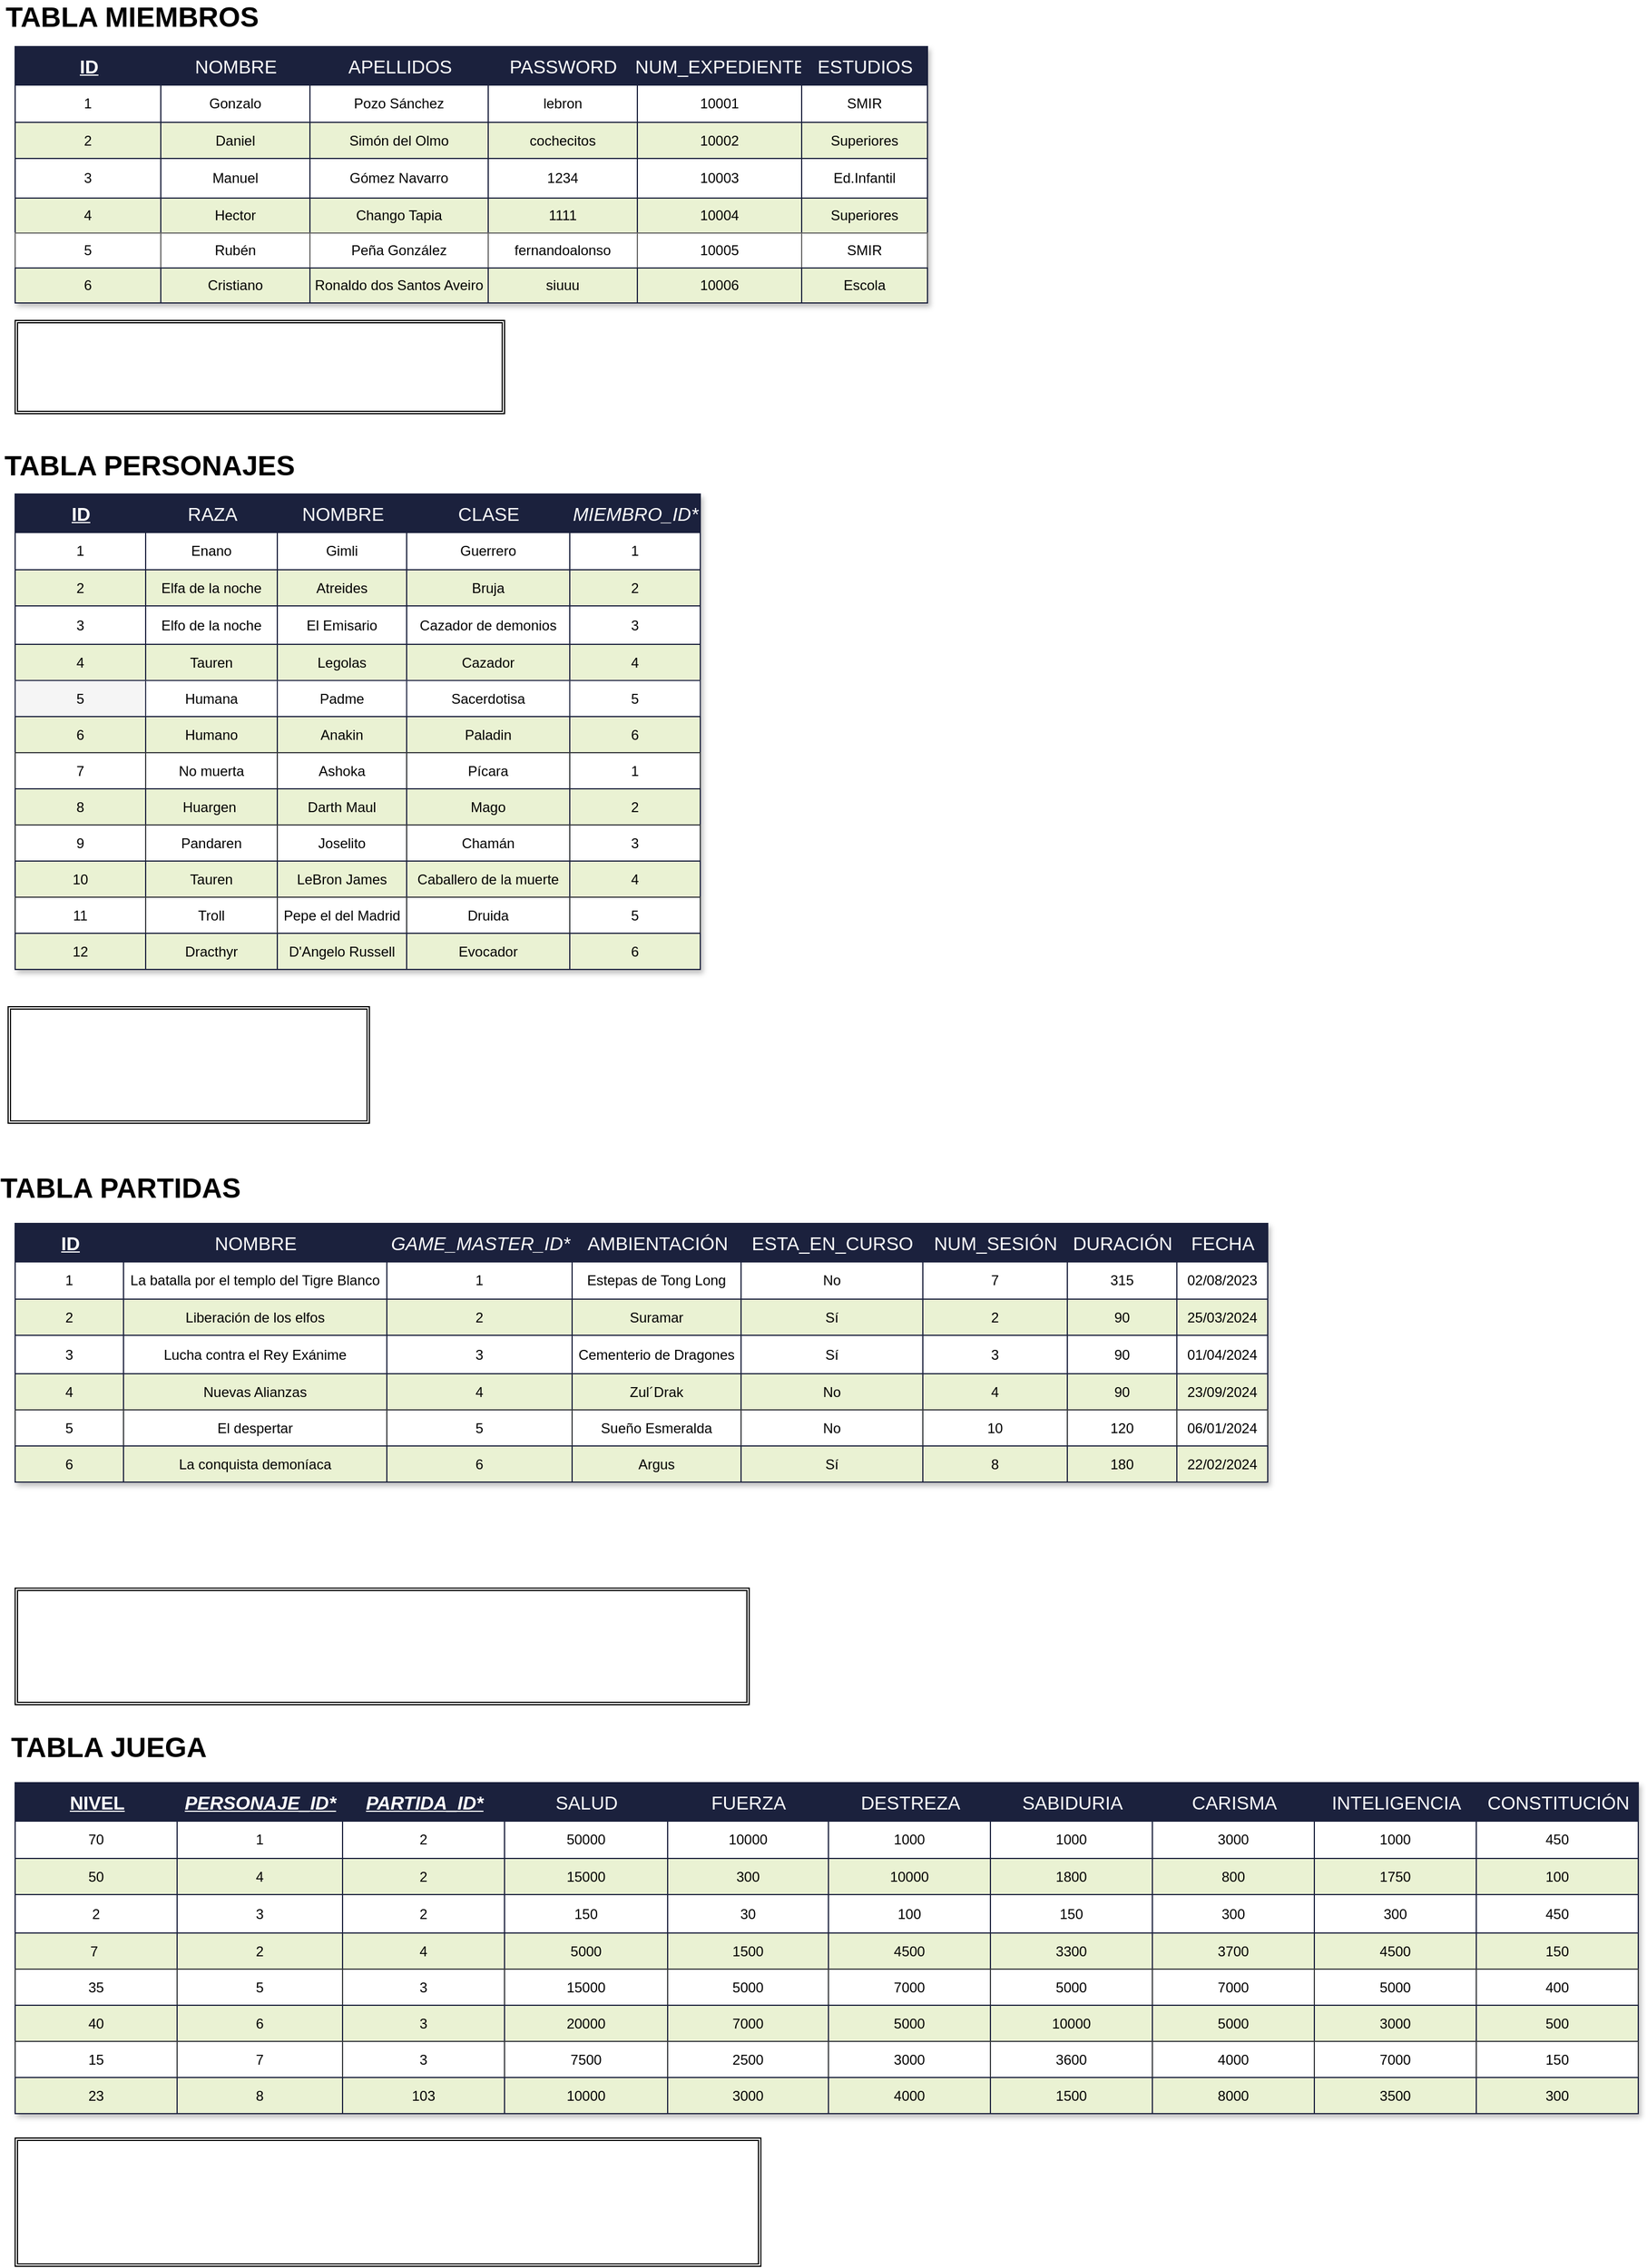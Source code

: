 <mxfile>
    <diagram id="BTblveRsEKoxv7I2d8hu" name="Página-1">
        <mxGraphModel dx="1049" dy="684" grid="1" gridSize="10" guides="1" tooltips="1" connect="1" arrows="1" fold="1" page="1" pageScale="1" pageWidth="827" pageHeight="1169" math="0" shadow="0">
            <root>
                <mxCell id="0"/>
                <mxCell id="1" parent="0"/>
                <mxCell id="138" value="4" style="childLayout=tableLayout;recursiveResize=0;strokeColor=#1B213D;fillColor=#2B2353;shadow=1;" parent="1" vertex="1">
                    <mxGeometry x="366" y="95" width="783" height="220" as="geometry"/>
                </mxCell>
                <mxCell id="139" style="shape=tableRow;horizontal=0;startSize=0;swimlaneHead=0;swimlaneBody=0;top=0;left=0;bottom=0;right=0;dropTarget=0;collapsible=0;recursiveResize=0;expand=0;fontStyle=0;strokeColor=inherit;fillColor=#ffffff;" parent="138" vertex="1">
                    <mxGeometry width="783" height="33" as="geometry"/>
                </mxCell>
                <mxCell id="140" value="&lt;u&gt;ID&lt;/u&gt;" style="connectable=0;recursiveResize=0;strokeColor=inherit;fillColor=#1B213D;align=center;fontStyle=1;fontColor=#FFFFFF;html=1;fontSize=16;" parent="139" vertex="1">
                    <mxGeometry width="125" height="33" as="geometry">
                        <mxRectangle width="125" height="33" as="alternateBounds"/>
                    </mxGeometry>
                </mxCell>
                <mxCell id="141" value="&lt;span style=&quot;font-weight: normal; font-size: 16px;&quot;&gt;NOMBRE&lt;/span&gt;" style="connectable=0;recursiveResize=0;strokeColor=inherit;fillColor=#1B213D;align=center;fontStyle=1;fontColor=#FFFFFF;html=1;fontSize=16;" parent="139" vertex="1">
                    <mxGeometry x="125" width="128" height="33" as="geometry">
                        <mxRectangle width="128" height="33" as="alternateBounds"/>
                    </mxGeometry>
                </mxCell>
                <mxCell id="142" value="&lt;span style=&quot;font-weight: normal; font-size: 16px;&quot;&gt;APELLIDOS&lt;/span&gt;" style="connectable=0;recursiveResize=0;strokeColor=inherit;fillColor=#1B213D;align=center;fontStyle=1;fontColor=#FFFFFF;html=1;fontSize=16;" parent="139" vertex="1">
                    <mxGeometry x="253" width="153" height="33" as="geometry">
                        <mxRectangle width="153" height="33" as="alternateBounds"/>
                    </mxGeometry>
                </mxCell>
                <mxCell id="177" value="&lt;span style=&quot;font-weight: normal; font-size: 16px;&quot;&gt;PASSWORD&lt;/span&gt;" style="connectable=0;recursiveResize=0;strokeColor=inherit;fillColor=#1B213D;align=center;fontStyle=1;fontColor=#FFFFFF;html=1;fontSize=16;" parent="139" vertex="1">
                    <mxGeometry x="406" width="128" height="33" as="geometry">
                        <mxRectangle width="128" height="33" as="alternateBounds"/>
                    </mxGeometry>
                </mxCell>
                <mxCell id="182" value="&lt;span style=&quot;font-weight: normal; font-size: 16px;&quot;&gt;NUM_EXPEDIENTE&lt;/span&gt;" style="connectable=0;recursiveResize=0;strokeColor=inherit;fillColor=#1B213D;align=center;fontStyle=1;fontColor=#FFFFFF;html=1;fontSize=16;" parent="139" vertex="1">
                    <mxGeometry x="534" width="141" height="33" as="geometry">
                        <mxRectangle width="141" height="33" as="alternateBounds"/>
                    </mxGeometry>
                </mxCell>
                <mxCell id="998" value="&lt;span style=&quot;font-weight: normal;&quot;&gt;ESTUDIOS&lt;/span&gt;" style="connectable=0;recursiveResize=0;strokeColor=inherit;fillColor=#1B213D;align=center;fontStyle=1;fontColor=#FFFFFF;html=1;fontSize=16;" vertex="1" parent="139">
                    <mxGeometry x="675" width="108" height="33" as="geometry">
                        <mxRectangle width="108" height="33" as="alternateBounds"/>
                    </mxGeometry>
                </mxCell>
                <mxCell id="143" value="" style="shape=tableRow;horizontal=0;startSize=0;swimlaneHead=0;swimlaneBody=0;top=0;left=0;bottom=0;right=0;dropTarget=0;collapsible=0;recursiveResize=0;expand=0;fontStyle=0;strokeColor=inherit;fillColor=#ffffff;" parent="138" vertex="1">
                    <mxGeometry y="33" width="783" height="32" as="geometry"/>
                </mxCell>
                <mxCell id="144" value="1" style="connectable=0;recursiveResize=0;strokeColor=inherit;fillColor=inherit;align=center;whiteSpace=wrap;html=1;fontColor=#000000;" parent="143" vertex="1">
                    <mxGeometry width="125" height="32" as="geometry">
                        <mxRectangle width="125" height="32" as="alternateBounds"/>
                    </mxGeometry>
                </mxCell>
                <mxCell id="145" value="Gonzalo" style="connectable=0;recursiveResize=0;strokeColor=inherit;fillColor=inherit;align=center;whiteSpace=wrap;html=1;fontColor=#000000;" parent="143" vertex="1">
                    <mxGeometry x="125" width="128" height="32" as="geometry">
                        <mxRectangle width="128" height="32" as="alternateBounds"/>
                    </mxGeometry>
                </mxCell>
                <mxCell id="146" value="Pozo Sánchez" style="connectable=0;recursiveResize=0;strokeColor=inherit;fillColor=inherit;align=center;whiteSpace=wrap;html=1;fontColor=#000000;" parent="143" vertex="1">
                    <mxGeometry x="253" width="153" height="32" as="geometry">
                        <mxRectangle width="153" height="32" as="alternateBounds"/>
                    </mxGeometry>
                </mxCell>
                <mxCell id="178" value="lebron" style="connectable=0;recursiveResize=0;strokeColor=inherit;fillColor=inherit;align=center;whiteSpace=wrap;html=1;fontColor=#000000;" parent="143" vertex="1">
                    <mxGeometry x="406" width="128" height="32" as="geometry">
                        <mxRectangle width="128" height="32" as="alternateBounds"/>
                    </mxGeometry>
                </mxCell>
                <mxCell id="183" value="10001" style="connectable=0;recursiveResize=0;strokeColor=inherit;fillColor=inherit;align=center;whiteSpace=wrap;html=1;fontColor=#000000;" parent="143" vertex="1">
                    <mxGeometry x="534" width="141" height="32" as="geometry">
                        <mxRectangle width="141" height="32" as="alternateBounds"/>
                    </mxGeometry>
                </mxCell>
                <mxCell id="999" value="SMIR" style="connectable=0;recursiveResize=0;strokeColor=inherit;fillColor=inherit;align=center;whiteSpace=wrap;html=1;fontColor=#000000;" vertex="1" parent="143">
                    <mxGeometry x="675" width="108" height="32" as="geometry">
                        <mxRectangle width="108" height="32" as="alternateBounds"/>
                    </mxGeometry>
                </mxCell>
                <mxCell id="147" value="" style="shape=tableRow;horizontal=0;startSize=0;swimlaneHead=0;swimlaneBody=0;top=0;left=0;bottom=0;right=0;dropTarget=0;collapsible=0;recursiveResize=0;expand=0;fontStyle=1;strokeColor=inherit;fillColor=#EAF2D3;" parent="138" vertex="1">
                    <mxGeometry y="65" width="783" height="31" as="geometry"/>
                </mxCell>
                <mxCell id="148" value="2" style="connectable=0;recursiveResize=0;strokeColor=inherit;fillColor=inherit;whiteSpace=wrap;html=1;fontColor=#000000;" parent="147" vertex="1">
                    <mxGeometry width="125" height="31" as="geometry">
                        <mxRectangle width="125" height="31" as="alternateBounds"/>
                    </mxGeometry>
                </mxCell>
                <mxCell id="149" value="Daniel" style="connectable=0;recursiveResize=0;strokeColor=inherit;fillColor=inherit;whiteSpace=wrap;html=1;fontColor=#000000;" parent="147" vertex="1">
                    <mxGeometry x="125" width="128" height="31" as="geometry">
                        <mxRectangle width="128" height="31" as="alternateBounds"/>
                    </mxGeometry>
                </mxCell>
                <mxCell id="150" value="Simón del Olmo" style="connectable=0;recursiveResize=0;strokeColor=inherit;fillColor=inherit;whiteSpace=wrap;html=1;fontColor=#000000;" parent="147" vertex="1">
                    <mxGeometry x="253" width="153" height="31" as="geometry">
                        <mxRectangle width="153" height="31" as="alternateBounds"/>
                    </mxGeometry>
                </mxCell>
                <mxCell id="179" value="cochecitos" style="connectable=0;recursiveResize=0;strokeColor=inherit;fillColor=inherit;whiteSpace=wrap;html=1;fontColor=#000000;" parent="147" vertex="1">
                    <mxGeometry x="406" width="128" height="31" as="geometry">
                        <mxRectangle width="128" height="31" as="alternateBounds"/>
                    </mxGeometry>
                </mxCell>
                <mxCell id="184" value="10002" style="connectable=0;recursiveResize=0;strokeColor=inherit;fillColor=inherit;whiteSpace=wrap;html=1;fontColor=#000000;" parent="147" vertex="1">
                    <mxGeometry x="534" width="141" height="31" as="geometry">
                        <mxRectangle width="141" height="31" as="alternateBounds"/>
                    </mxGeometry>
                </mxCell>
                <mxCell id="1000" value="Superiores" style="connectable=0;recursiveResize=0;strokeColor=inherit;fillColor=inherit;whiteSpace=wrap;html=1;fontColor=#000000;" vertex="1" parent="147">
                    <mxGeometry x="675" width="108" height="31" as="geometry">
                        <mxRectangle width="108" height="31" as="alternateBounds"/>
                    </mxGeometry>
                </mxCell>
                <mxCell id="151" value="" style="shape=tableRow;horizontal=0;startSize=0;swimlaneHead=0;swimlaneBody=0;top=0;left=0;bottom=0;right=0;dropTarget=0;collapsible=0;recursiveResize=0;expand=0;fontStyle=0;strokeColor=inherit;fillColor=#ffffff;" parent="138" vertex="1">
                    <mxGeometry y="96" width="783" height="34" as="geometry"/>
                </mxCell>
                <mxCell id="152" value="3" style="connectable=0;recursiveResize=0;strokeColor=inherit;fillColor=inherit;fontStyle=0;align=center;whiteSpace=wrap;html=1;fontColor=#000000;" parent="151" vertex="1">
                    <mxGeometry width="125" height="34" as="geometry">
                        <mxRectangle width="125" height="34" as="alternateBounds"/>
                    </mxGeometry>
                </mxCell>
                <mxCell id="153" value="Manuel" style="connectable=0;recursiveResize=0;strokeColor=inherit;fillColor=inherit;fontStyle=0;align=center;whiteSpace=wrap;html=1;fontColor=#000000;" parent="151" vertex="1">
                    <mxGeometry x="125" width="128" height="34" as="geometry">
                        <mxRectangle width="128" height="34" as="alternateBounds"/>
                    </mxGeometry>
                </mxCell>
                <mxCell id="154" value="Gómez Navarro" style="connectable=0;recursiveResize=0;strokeColor=inherit;fillColor=inherit;fontStyle=0;align=center;whiteSpace=wrap;html=1;fontColor=#000000;" parent="151" vertex="1">
                    <mxGeometry x="253" width="153" height="34" as="geometry">
                        <mxRectangle width="153" height="34" as="alternateBounds"/>
                    </mxGeometry>
                </mxCell>
                <mxCell id="180" value="1234" style="connectable=0;recursiveResize=0;strokeColor=inherit;fillColor=inherit;fontStyle=0;align=center;whiteSpace=wrap;html=1;fontColor=#000000;" parent="151" vertex="1">
                    <mxGeometry x="406" width="128" height="34" as="geometry">
                        <mxRectangle width="128" height="34" as="alternateBounds"/>
                    </mxGeometry>
                </mxCell>
                <mxCell id="185" value="10003" style="connectable=0;recursiveResize=0;strokeColor=inherit;fillColor=inherit;fontStyle=0;align=center;whiteSpace=wrap;html=1;fontColor=#000000;" parent="151" vertex="1">
                    <mxGeometry x="534" width="141" height="34" as="geometry">
                        <mxRectangle width="141" height="34" as="alternateBounds"/>
                    </mxGeometry>
                </mxCell>
                <mxCell id="1001" value="Ed.Infantil" style="connectable=0;recursiveResize=0;strokeColor=inherit;fillColor=inherit;fontStyle=0;align=center;whiteSpace=wrap;html=1;fontColor=#000000;" vertex="1" parent="151">
                    <mxGeometry x="675" width="108" height="34" as="geometry">
                        <mxRectangle width="108" height="34" as="alternateBounds"/>
                    </mxGeometry>
                </mxCell>
                <mxCell id="155" value="" style="shape=tableRow;horizontal=0;startSize=0;swimlaneHead=0;swimlaneBody=0;top=0;left=0;bottom=0;right=0;dropTarget=0;collapsible=0;recursiveResize=0;expand=0;fontStyle=1;strokeColor=inherit;fillColor=#EAF2D3;" parent="138" vertex="1">
                    <mxGeometry y="130" width="783" height="30" as="geometry"/>
                </mxCell>
                <mxCell id="156" value="4" style="connectable=0;recursiveResize=0;strokeColor=inherit;fillColor=inherit;whiteSpace=wrap;html=1;fontColor=#000000;" parent="155" vertex="1">
                    <mxGeometry width="125" height="30" as="geometry">
                        <mxRectangle width="125" height="30" as="alternateBounds"/>
                    </mxGeometry>
                </mxCell>
                <mxCell id="157" value="Hector" style="connectable=0;recursiveResize=0;strokeColor=inherit;fillColor=inherit;whiteSpace=wrap;html=1;fontColor=#000000;" parent="155" vertex="1">
                    <mxGeometry x="125" width="128" height="30" as="geometry">
                        <mxRectangle width="128" height="30" as="alternateBounds"/>
                    </mxGeometry>
                </mxCell>
                <mxCell id="158" value="Chango Tapia" style="connectable=0;recursiveResize=0;strokeColor=inherit;fillColor=inherit;whiteSpace=wrap;html=1;fontColor=#000000;" parent="155" vertex="1">
                    <mxGeometry x="253" width="153" height="30" as="geometry">
                        <mxRectangle width="153" height="30" as="alternateBounds"/>
                    </mxGeometry>
                </mxCell>
                <mxCell id="181" value="1111" style="connectable=0;recursiveResize=0;strokeColor=inherit;fillColor=inherit;whiteSpace=wrap;html=1;fontColor=#000000;" parent="155" vertex="1">
                    <mxGeometry x="406" width="128" height="30" as="geometry">
                        <mxRectangle width="128" height="30" as="alternateBounds"/>
                    </mxGeometry>
                </mxCell>
                <mxCell id="186" value="10004" style="connectable=0;recursiveResize=0;strokeColor=inherit;fillColor=inherit;whiteSpace=wrap;html=1;fontColor=#000000;" parent="155" vertex="1">
                    <mxGeometry x="534" width="141" height="30" as="geometry">
                        <mxRectangle width="141" height="30" as="alternateBounds"/>
                    </mxGeometry>
                </mxCell>
                <mxCell id="1002" value="Superiores" style="connectable=0;recursiveResize=0;strokeColor=inherit;fillColor=inherit;whiteSpace=wrap;html=1;fontColor=#000000;" vertex="1" parent="155">
                    <mxGeometry x="675" width="108" height="30" as="geometry">
                        <mxRectangle width="108" height="30" as="alternateBounds"/>
                    </mxGeometry>
                </mxCell>
                <mxCell id="705" style="shape=tableRow;horizontal=0;startSize=0;swimlaneHead=0;swimlaneBody=0;top=0;left=0;bottom=0;right=0;dropTarget=0;collapsible=0;recursiveResize=0;expand=0;fontStyle=1;strokeColor=inherit;fillColor=#EAF2D3;" parent="138" vertex="1">
                    <mxGeometry y="160" width="783" height="30" as="geometry"/>
                </mxCell>
                <mxCell id="706" value="5" style="connectable=0;recursiveResize=0;strokeColor=#666666;fillColor=#FFFFFF;whiteSpace=wrap;html=1;gradientColor=none;fontColor=#000000;" parent="705" vertex="1">
                    <mxGeometry width="125" height="30" as="geometry">
                        <mxRectangle width="125" height="30" as="alternateBounds"/>
                    </mxGeometry>
                </mxCell>
                <mxCell id="707" value="Rubén" style="connectable=0;recursiveResize=0;strokeColor=#666666;fillColor=#FFFFFF;whiteSpace=wrap;html=1;gradientColor=none;fontColor=#000000;" parent="705" vertex="1">
                    <mxGeometry x="125" width="128" height="30" as="geometry">
                        <mxRectangle width="128" height="30" as="alternateBounds"/>
                    </mxGeometry>
                </mxCell>
                <mxCell id="708" value="Peña González" style="connectable=0;recursiveResize=0;strokeColor=#666666;fillColor=#FFFFFF;whiteSpace=wrap;html=1;gradientColor=none;fontColor=#000000;" parent="705" vertex="1">
                    <mxGeometry x="253" width="153" height="30" as="geometry">
                        <mxRectangle width="153" height="30" as="alternateBounds"/>
                    </mxGeometry>
                </mxCell>
                <mxCell id="710" value="fernandoalonso" style="connectable=0;recursiveResize=0;strokeColor=#666666;fillColor=#FFFFFF;whiteSpace=wrap;html=1;gradientColor=none;fontColor=#000000;" parent="705" vertex="1">
                    <mxGeometry x="406" width="128" height="30" as="geometry">
                        <mxRectangle width="128" height="30" as="alternateBounds"/>
                    </mxGeometry>
                </mxCell>
                <mxCell id="711" value="10005" style="connectable=0;recursiveResize=0;strokeColor=#666666;fillColor=#FFFFFF;whiteSpace=wrap;html=1;gradientColor=none;fontColor=#000000;" parent="705" vertex="1">
                    <mxGeometry x="534" width="141" height="30" as="geometry">
                        <mxRectangle width="141" height="30" as="alternateBounds"/>
                    </mxGeometry>
                </mxCell>
                <mxCell id="1003" value="SMIR" style="connectable=0;recursiveResize=0;strokeColor=#666666;fillColor=#FFFFFF;whiteSpace=wrap;html=1;gradientColor=none;fontColor=#000000;" vertex="1" parent="705">
                    <mxGeometry x="675" width="108" height="30" as="geometry">
                        <mxRectangle width="108" height="30" as="alternateBounds"/>
                    </mxGeometry>
                </mxCell>
                <mxCell id="698" style="shape=tableRow;horizontal=0;startSize=0;swimlaneHead=0;swimlaneBody=0;top=0;left=0;bottom=0;right=0;dropTarget=0;collapsible=0;recursiveResize=0;expand=0;fontStyle=1;strokeColor=inherit;fillColor=#EAF2D3;" parent="138" vertex="1">
                    <mxGeometry y="190" width="783" height="30" as="geometry"/>
                </mxCell>
                <mxCell id="699" value="6" style="connectable=0;recursiveResize=0;strokeColor=inherit;fillColor=inherit;whiteSpace=wrap;html=1;fontColor=#000000;" parent="698" vertex="1">
                    <mxGeometry width="125" height="30" as="geometry">
                        <mxRectangle width="125" height="30" as="alternateBounds"/>
                    </mxGeometry>
                </mxCell>
                <mxCell id="700" value="Cristiano" style="connectable=0;recursiveResize=0;strokeColor=inherit;fillColor=inherit;whiteSpace=wrap;html=1;fontColor=#000000;" parent="698" vertex="1">
                    <mxGeometry x="125" width="128" height="30" as="geometry">
                        <mxRectangle width="128" height="30" as="alternateBounds"/>
                    </mxGeometry>
                </mxCell>
                <mxCell id="701" value="Ronaldo dos Santos Aveiro" style="connectable=0;recursiveResize=0;strokeColor=inherit;fillColor=inherit;whiteSpace=wrap;html=1;fontColor=#000000;" parent="698" vertex="1">
                    <mxGeometry x="253" width="153" height="30" as="geometry">
                        <mxRectangle width="153" height="30" as="alternateBounds"/>
                    </mxGeometry>
                </mxCell>
                <mxCell id="703" value="siuuu" style="connectable=0;recursiveResize=0;strokeColor=inherit;fillColor=inherit;whiteSpace=wrap;html=1;fontColor=#000000;" parent="698" vertex="1">
                    <mxGeometry x="406" width="128" height="30" as="geometry">
                        <mxRectangle width="128" height="30" as="alternateBounds"/>
                    </mxGeometry>
                </mxCell>
                <mxCell id="704" value="10006" style="connectable=0;recursiveResize=0;strokeColor=inherit;fillColor=inherit;whiteSpace=wrap;html=1;fontColor=#000000;" parent="698" vertex="1">
                    <mxGeometry x="534" width="141" height="30" as="geometry">
                        <mxRectangle width="141" height="30" as="alternateBounds"/>
                    </mxGeometry>
                </mxCell>
                <mxCell id="1004" value="Escola" style="connectable=0;recursiveResize=0;strokeColor=inherit;fillColor=inherit;whiteSpace=wrap;html=1;fontColor=#000000;" vertex="1" parent="698">
                    <mxGeometry x="675" width="108" height="30" as="geometry">
                        <mxRectangle width="108" height="30" as="alternateBounds"/>
                    </mxGeometry>
                </mxCell>
                <mxCell id="355" value="Assets" style="childLayout=tableLayout;recursiveResize=0;strokeColor=#1B213D;fillColor=#1B213D;shadow=1;" parent="1" vertex="1">
                    <mxGeometry x="366" y="479" width="588" height="408" as="geometry"/>
                </mxCell>
                <mxCell id="356" style="shape=tableRow;horizontal=0;startSize=0;swimlaneHead=0;swimlaneBody=0;top=0;left=0;bottom=0;right=0;dropTarget=0;collapsible=0;recursiveResize=0;expand=0;fontStyle=0;strokeColor=inherit;fillColor=#ffffff;" parent="355" vertex="1">
                    <mxGeometry width="588" height="33" as="geometry"/>
                </mxCell>
                <mxCell id="357" value="&lt;u style=&quot;font-size: 16px;&quot;&gt;ID&lt;/u&gt;" style="connectable=0;recursiveResize=0;strokeColor=inherit;fillColor=#1B213D;align=center;fontStyle=1;fontColor=#FFFFFF;html=1;fontSize=16;" parent="356" vertex="1">
                    <mxGeometry width="112" height="33" as="geometry">
                        <mxRectangle width="112" height="33" as="alternateBounds"/>
                    </mxGeometry>
                </mxCell>
                <mxCell id="358" value="&lt;span style=&quot;font-weight: normal; font-size: 16px;&quot;&gt;RAZA&lt;/span&gt;" style="connectable=0;recursiveResize=0;strokeColor=inherit;fillColor=#1B213D;align=center;fontStyle=1;fontColor=#FFFFFF;html=1;fontSize=16;" parent="356" vertex="1">
                    <mxGeometry x="112" width="113" height="33" as="geometry">
                        <mxRectangle width="113" height="33" as="alternateBounds"/>
                    </mxGeometry>
                </mxCell>
                <mxCell id="359" value="&lt;span style=&quot;font-weight: normal; font-size: 16px;&quot;&gt;NOMBRE&lt;/span&gt;" style="connectable=0;recursiveResize=0;strokeColor=inherit;fillColor=#1B213D;align=center;fontStyle=1;fontColor=#FFFFFF;html=1;fontSize=16;" parent="356" vertex="1">
                    <mxGeometry x="225" width="111" height="33" as="geometry">
                        <mxRectangle width="111" height="33" as="alternateBounds"/>
                    </mxGeometry>
                </mxCell>
                <mxCell id="453" value="&lt;span style=&quot;font-weight: normal; font-size: 16px;&quot;&gt;CLASE&lt;/span&gt;" style="connectable=0;recursiveResize=0;strokeColor=inherit;fillColor=#1B213D;align=center;fontStyle=1;fontColor=#FFFFFF;html=1;fontSize=16;" parent="356" vertex="1">
                    <mxGeometry x="336" width="140" height="33" as="geometry">
                        <mxRectangle width="140" height="33" as="alternateBounds"/>
                    </mxGeometry>
                </mxCell>
                <mxCell id="458" value="&lt;i style=&quot;font-weight: normal; font-size: 16px;&quot;&gt;MIEMBRO_ID*&lt;/i&gt;" style="connectable=0;recursiveResize=0;strokeColor=inherit;fillColor=#1B213D;align=center;fontStyle=1;fontColor=#FFFFFF;html=1;fontSize=16;" parent="356" vertex="1">
                    <mxGeometry x="476" width="112" height="33" as="geometry">
                        <mxRectangle width="112" height="33" as="alternateBounds"/>
                    </mxGeometry>
                </mxCell>
                <mxCell id="360" value="" style="shape=tableRow;horizontal=0;startSize=0;swimlaneHead=0;swimlaneBody=0;top=0;left=0;bottom=0;right=0;dropTarget=0;collapsible=0;recursiveResize=0;expand=0;fontStyle=0;strokeColor=inherit;fillColor=#ffffff;" parent="355" vertex="1">
                    <mxGeometry y="33" width="588" height="32" as="geometry"/>
                </mxCell>
                <mxCell id="361" value="&lt;font&gt;1&lt;br&gt;&lt;/font&gt;" style="connectable=0;recursiveResize=0;strokeColor=inherit;fillColor=inherit;align=center;whiteSpace=wrap;html=1;fontColor=#000000;" parent="360" vertex="1">
                    <mxGeometry width="112" height="32" as="geometry">
                        <mxRectangle width="112" height="32" as="alternateBounds"/>
                    </mxGeometry>
                </mxCell>
                <mxCell id="362" value="Enano" style="connectable=0;recursiveResize=0;strokeColor=inherit;fillColor=inherit;align=center;whiteSpace=wrap;html=1;fontColor=#000000;" parent="360" vertex="1">
                    <mxGeometry x="112" width="113" height="32" as="geometry">
                        <mxRectangle width="113" height="32" as="alternateBounds"/>
                    </mxGeometry>
                </mxCell>
                <mxCell id="363" value="Gimli" style="connectable=0;recursiveResize=0;strokeColor=inherit;fillColor=inherit;align=center;whiteSpace=wrap;html=1;fontColor=#000000;" parent="360" vertex="1">
                    <mxGeometry x="225" width="111" height="32" as="geometry">
                        <mxRectangle width="111" height="32" as="alternateBounds"/>
                    </mxGeometry>
                </mxCell>
                <mxCell id="454" value="Guerrero" style="connectable=0;recursiveResize=0;strokeColor=inherit;fillColor=inherit;align=center;whiteSpace=wrap;html=1;fontColor=#000000;" parent="360" vertex="1">
                    <mxGeometry x="336" width="140" height="32" as="geometry">
                        <mxRectangle width="140" height="32" as="alternateBounds"/>
                    </mxGeometry>
                </mxCell>
                <mxCell id="459" value="1" style="connectable=0;recursiveResize=0;strokeColor=inherit;fillColor=inherit;align=center;whiteSpace=wrap;html=1;fontColor=#000000;" parent="360" vertex="1">
                    <mxGeometry x="476" width="112" height="32" as="geometry">
                        <mxRectangle width="112" height="32" as="alternateBounds"/>
                    </mxGeometry>
                </mxCell>
                <mxCell id="364" value="" style="shape=tableRow;horizontal=0;startSize=0;swimlaneHead=0;swimlaneBody=0;top=0;left=0;bottom=0;right=0;dropTarget=0;collapsible=0;recursiveResize=0;expand=0;fontStyle=1;strokeColor=inherit;fillColor=#EAF2D3;" parent="355" vertex="1">
                    <mxGeometry y="65" width="588" height="31" as="geometry"/>
                </mxCell>
                <mxCell id="365" value="2" style="connectable=0;recursiveResize=0;strokeColor=inherit;fillColor=inherit;whiteSpace=wrap;html=1;fontColor=#000000;" parent="364" vertex="1">
                    <mxGeometry width="112" height="31" as="geometry">
                        <mxRectangle width="112" height="31" as="alternateBounds"/>
                    </mxGeometry>
                </mxCell>
                <mxCell id="366" value="Elfa de la noche" style="connectable=0;recursiveResize=0;strokeColor=inherit;fillColor=inherit;whiteSpace=wrap;html=1;fontColor=#000000;" parent="364" vertex="1">
                    <mxGeometry x="112" width="113" height="31" as="geometry">
                        <mxRectangle width="113" height="31" as="alternateBounds"/>
                    </mxGeometry>
                </mxCell>
                <mxCell id="367" value="Atreides" style="connectable=0;recursiveResize=0;strokeColor=inherit;fillColor=inherit;whiteSpace=wrap;html=1;fontColor=#000000;" parent="364" vertex="1">
                    <mxGeometry x="225" width="111" height="31" as="geometry">
                        <mxRectangle width="111" height="31" as="alternateBounds"/>
                    </mxGeometry>
                </mxCell>
                <mxCell id="455" value="Bruja" style="connectable=0;recursiveResize=0;strokeColor=inherit;fillColor=inherit;whiteSpace=wrap;html=1;fontColor=#000000;" parent="364" vertex="1">
                    <mxGeometry x="336" width="140" height="31" as="geometry">
                        <mxRectangle width="140" height="31" as="alternateBounds"/>
                    </mxGeometry>
                </mxCell>
                <mxCell id="460" value="2" style="connectable=0;recursiveResize=0;strokeColor=inherit;fillColor=inherit;whiteSpace=wrap;html=1;fontColor=#000000;" parent="364" vertex="1">
                    <mxGeometry x="476" width="112" height="31" as="geometry">
                        <mxRectangle width="112" height="31" as="alternateBounds"/>
                    </mxGeometry>
                </mxCell>
                <mxCell id="368" value="" style="shape=tableRow;horizontal=0;startSize=0;swimlaneHead=0;swimlaneBody=0;top=0;left=0;bottom=0;right=0;dropTarget=0;collapsible=0;recursiveResize=0;expand=0;fontStyle=0;strokeColor=inherit;fillColor=#ffffff;" parent="355" vertex="1">
                    <mxGeometry y="96" width="588" height="33" as="geometry"/>
                </mxCell>
                <mxCell id="369" value="3" style="connectable=0;recursiveResize=0;strokeColor=inherit;fillColor=inherit;fontStyle=0;align=center;whiteSpace=wrap;html=1;fontColor=#000000;" parent="368" vertex="1">
                    <mxGeometry width="112" height="33" as="geometry">
                        <mxRectangle width="112" height="33" as="alternateBounds"/>
                    </mxGeometry>
                </mxCell>
                <mxCell id="370" value="Elfo de la noche" style="connectable=0;recursiveResize=0;strokeColor=inherit;fillColor=inherit;fontStyle=0;align=center;whiteSpace=wrap;html=1;fontColor=#000000;" parent="368" vertex="1">
                    <mxGeometry x="112" width="113" height="33" as="geometry">
                        <mxRectangle width="113" height="33" as="alternateBounds"/>
                    </mxGeometry>
                </mxCell>
                <mxCell id="371" value="El Emisario" style="connectable=0;recursiveResize=0;strokeColor=inherit;fillColor=inherit;fontStyle=0;align=center;whiteSpace=wrap;html=1;fontColor=#000000;" parent="368" vertex="1">
                    <mxGeometry x="225" width="111" height="33" as="geometry">
                        <mxRectangle width="111" height="33" as="alternateBounds"/>
                    </mxGeometry>
                </mxCell>
                <mxCell id="456" value="Cazador de demonios" style="connectable=0;recursiveResize=0;strokeColor=inherit;fillColor=inherit;fontStyle=0;align=center;whiteSpace=wrap;html=1;fontColor=#000000;" parent="368" vertex="1">
                    <mxGeometry x="336" width="140" height="33" as="geometry">
                        <mxRectangle width="140" height="33" as="alternateBounds"/>
                    </mxGeometry>
                </mxCell>
                <mxCell id="461" value="3" style="connectable=0;recursiveResize=0;strokeColor=inherit;fillColor=inherit;fontStyle=0;align=center;whiteSpace=wrap;html=1;fontColor=#000000;" parent="368" vertex="1">
                    <mxGeometry x="476" width="112" height="33" as="geometry">
                        <mxRectangle width="112" height="33" as="alternateBounds"/>
                    </mxGeometry>
                </mxCell>
                <mxCell id="372" value="" style="shape=tableRow;horizontal=0;startSize=0;swimlaneHead=0;swimlaneBody=0;top=0;left=0;bottom=0;right=0;dropTarget=0;collapsible=0;recursiveResize=0;expand=0;fontStyle=1;strokeColor=inherit;fillColor=#EAF2D3;" parent="355" vertex="1">
                    <mxGeometry y="129" width="588" height="31" as="geometry"/>
                </mxCell>
                <mxCell id="373" value="4" style="connectable=0;recursiveResize=0;strokeColor=inherit;fillColor=inherit;whiteSpace=wrap;html=1;fontColor=#000000;" parent="372" vertex="1">
                    <mxGeometry width="112" height="31" as="geometry">
                        <mxRectangle width="112" height="31" as="alternateBounds"/>
                    </mxGeometry>
                </mxCell>
                <mxCell id="374" value="Tauren" style="connectable=0;recursiveResize=0;strokeColor=inherit;fillColor=inherit;whiteSpace=wrap;html=1;fontColor=#000000;" parent="372" vertex="1">
                    <mxGeometry x="112" width="113" height="31" as="geometry">
                        <mxRectangle width="113" height="31" as="alternateBounds"/>
                    </mxGeometry>
                </mxCell>
                <mxCell id="375" value="Legolas" style="connectable=0;recursiveResize=0;strokeColor=inherit;fillColor=inherit;whiteSpace=wrap;html=1;fontColor=#000000;" parent="372" vertex="1">
                    <mxGeometry x="225" width="111" height="31" as="geometry">
                        <mxRectangle width="111" height="31" as="alternateBounds"/>
                    </mxGeometry>
                </mxCell>
                <mxCell id="457" value="Cazador" style="connectable=0;recursiveResize=0;strokeColor=inherit;fillColor=inherit;whiteSpace=wrap;html=1;fontColor=#000000;" parent="372" vertex="1">
                    <mxGeometry x="336" width="140" height="31" as="geometry">
                        <mxRectangle width="140" height="31" as="alternateBounds"/>
                    </mxGeometry>
                </mxCell>
                <mxCell id="462" value="4" style="connectable=0;recursiveResize=0;strokeColor=inherit;fillColor=inherit;whiteSpace=wrap;html=1;fontColor=#000000;" parent="372" vertex="1">
                    <mxGeometry x="476" width="112" height="31" as="geometry">
                        <mxRectangle width="112" height="31" as="alternateBounds"/>
                    </mxGeometry>
                </mxCell>
                <mxCell id="840" style="shape=tableRow;horizontal=0;startSize=0;swimlaneHead=0;swimlaneBody=0;top=0;left=0;bottom=0;right=0;dropTarget=0;collapsible=0;recursiveResize=0;expand=0;fontStyle=1;strokeColor=inherit;fillColor=#EAF2D3;" parent="355" vertex="1">
                    <mxGeometry y="160" width="588" height="31" as="geometry"/>
                </mxCell>
                <mxCell id="841" value="5" style="connectable=0;recursiveResize=0;whiteSpace=wrap;html=1;fillColor=#f5f5f5;fontColor=#000000;strokeColor=#343952;" parent="840" vertex="1">
                    <mxGeometry width="112" height="31" as="geometry">
                        <mxRectangle width="112" height="31" as="alternateBounds"/>
                    </mxGeometry>
                </mxCell>
                <mxCell id="842" value="Humana" style="connectable=0;recursiveResize=0;whiteSpace=wrap;html=1;fillColor=#FFFFFF;fontColor=#000000;strokeColor=#343952;" parent="840" vertex="1">
                    <mxGeometry x="112" width="113" height="31" as="geometry">
                        <mxRectangle width="113" height="31" as="alternateBounds"/>
                    </mxGeometry>
                </mxCell>
                <mxCell id="843" value="Padme" style="connectable=0;recursiveResize=0;whiteSpace=wrap;html=1;fillColor=#FFFFFF;fontColor=#000000;strokeColor=#343952;" parent="840" vertex="1">
                    <mxGeometry x="225" width="111" height="31" as="geometry">
                        <mxRectangle width="111" height="31" as="alternateBounds"/>
                    </mxGeometry>
                </mxCell>
                <mxCell id="844" value="Sacerdotisa" style="connectable=0;recursiveResize=0;whiteSpace=wrap;html=1;fillColor=#FFFFFF;fontColor=#000000;strokeColor=#343952;" parent="840" vertex="1">
                    <mxGeometry x="336" width="140" height="31" as="geometry">
                        <mxRectangle width="140" height="31" as="alternateBounds"/>
                    </mxGeometry>
                </mxCell>
                <mxCell id="845" value="5" style="connectable=0;recursiveResize=0;whiteSpace=wrap;html=1;fillColor=#FFFFFF;fontColor=#000000;strokeColor=#343952;" parent="840" vertex="1">
                    <mxGeometry x="476" width="112" height="31" as="geometry">
                        <mxRectangle width="112" height="31" as="alternateBounds"/>
                    </mxGeometry>
                </mxCell>
                <mxCell id="834" style="shape=tableRow;horizontal=0;startSize=0;swimlaneHead=0;swimlaneBody=0;top=0;left=0;bottom=0;right=0;dropTarget=0;collapsible=0;recursiveResize=0;expand=0;fontStyle=1;strokeColor=inherit;fillColor=#EAF2D3;" parent="355" vertex="1">
                    <mxGeometry y="191" width="588" height="31" as="geometry"/>
                </mxCell>
                <mxCell id="835" value="6" style="connectable=0;recursiveResize=0;strokeColor=inherit;fillColor=inherit;whiteSpace=wrap;html=1;fontColor=#000000;" parent="834" vertex="1">
                    <mxGeometry width="112" height="31" as="geometry">
                        <mxRectangle width="112" height="31" as="alternateBounds"/>
                    </mxGeometry>
                </mxCell>
                <mxCell id="836" value="Humano" style="connectable=0;recursiveResize=0;strokeColor=inherit;fillColor=inherit;whiteSpace=wrap;html=1;fontColor=#000000;" parent="834" vertex="1">
                    <mxGeometry x="112" width="113" height="31" as="geometry">
                        <mxRectangle width="113" height="31" as="alternateBounds"/>
                    </mxGeometry>
                </mxCell>
                <mxCell id="837" value="Anakin" style="connectable=0;recursiveResize=0;strokeColor=inherit;fillColor=inherit;whiteSpace=wrap;html=1;fontColor=#000000;" parent="834" vertex="1">
                    <mxGeometry x="225" width="111" height="31" as="geometry">
                        <mxRectangle width="111" height="31" as="alternateBounds"/>
                    </mxGeometry>
                </mxCell>
                <mxCell id="838" value="Paladin" style="connectable=0;recursiveResize=0;strokeColor=inherit;fillColor=inherit;whiteSpace=wrap;html=1;fontColor=#000000;" parent="834" vertex="1">
                    <mxGeometry x="336" width="140" height="31" as="geometry">
                        <mxRectangle width="140" height="31" as="alternateBounds"/>
                    </mxGeometry>
                </mxCell>
                <mxCell id="839" value="6" style="connectable=0;recursiveResize=0;strokeColor=inherit;fillColor=inherit;whiteSpace=wrap;html=1;fontColor=#000000;" parent="834" vertex="1">
                    <mxGeometry x="476" width="112" height="31" as="geometry">
                        <mxRectangle width="112" height="31" as="alternateBounds"/>
                    </mxGeometry>
                </mxCell>
                <mxCell id="828" style="shape=tableRow;horizontal=0;startSize=0;swimlaneHead=0;swimlaneBody=0;top=0;left=0;bottom=0;right=0;dropTarget=0;collapsible=0;recursiveResize=0;expand=0;fontStyle=1;strokeColor=inherit;fillColor=#EAF2D3;" parent="355" vertex="1">
                    <mxGeometry y="222" width="588" height="31" as="geometry"/>
                </mxCell>
                <mxCell id="829" value="7" style="connectable=0;recursiveResize=0;strokeColor=#36393d;fillColor=#FFFFFF;whiteSpace=wrap;html=1;fontColor=#000000;" parent="828" vertex="1">
                    <mxGeometry width="112" height="31" as="geometry">
                        <mxRectangle width="112" height="31" as="alternateBounds"/>
                    </mxGeometry>
                </mxCell>
                <mxCell id="830" value="No muerta" style="connectable=0;recursiveResize=0;strokeColor=#36393d;fillColor=#FFFFFF;whiteSpace=wrap;html=1;fontColor=#000000;" parent="828" vertex="1">
                    <mxGeometry x="112" width="113" height="31" as="geometry">
                        <mxRectangle width="113" height="31" as="alternateBounds"/>
                    </mxGeometry>
                </mxCell>
                <mxCell id="831" value="Ashoka" style="connectable=0;recursiveResize=0;strokeColor=#36393d;fillColor=#FFFFFF;whiteSpace=wrap;html=1;fontColor=#000000;" parent="828" vertex="1">
                    <mxGeometry x="225" width="111" height="31" as="geometry">
                        <mxRectangle width="111" height="31" as="alternateBounds"/>
                    </mxGeometry>
                </mxCell>
                <mxCell id="832" value="Pícara" style="connectable=0;recursiveResize=0;strokeColor=#36393d;fillColor=#FFFFFF;whiteSpace=wrap;html=1;fontColor=#000000;" parent="828" vertex="1">
                    <mxGeometry x="336" width="140" height="31" as="geometry">
                        <mxRectangle width="140" height="31" as="alternateBounds"/>
                    </mxGeometry>
                </mxCell>
                <mxCell id="833" value="1" style="connectable=0;recursiveResize=0;strokeColor=#36393d;fillColor=#FFFFFF;whiteSpace=wrap;html=1;fontColor=#000000;" parent="828" vertex="1">
                    <mxGeometry x="476" width="112" height="31" as="geometry">
                        <mxRectangle width="112" height="31" as="alternateBounds"/>
                    </mxGeometry>
                </mxCell>
                <mxCell id="822" style="shape=tableRow;horizontal=0;startSize=0;swimlaneHead=0;swimlaneBody=0;top=0;left=0;bottom=0;right=0;dropTarget=0;collapsible=0;recursiveResize=0;expand=0;fontStyle=1;strokeColor=inherit;fillColor=#EAF2D3;" parent="355" vertex="1">
                    <mxGeometry y="253" width="588" height="31" as="geometry"/>
                </mxCell>
                <mxCell id="823" value="8" style="connectable=0;recursiveResize=0;strokeColor=inherit;fillColor=inherit;whiteSpace=wrap;html=1;fontColor=#000000;" parent="822" vertex="1">
                    <mxGeometry width="112" height="31" as="geometry">
                        <mxRectangle width="112" height="31" as="alternateBounds"/>
                    </mxGeometry>
                </mxCell>
                <mxCell id="824" value="Huargen&amp;nbsp;" style="connectable=0;recursiveResize=0;strokeColor=inherit;fillColor=inherit;whiteSpace=wrap;html=1;fontColor=#000000;" parent="822" vertex="1">
                    <mxGeometry x="112" width="113" height="31" as="geometry">
                        <mxRectangle width="113" height="31" as="alternateBounds"/>
                    </mxGeometry>
                </mxCell>
                <mxCell id="825" value="Darth Maul" style="connectable=0;recursiveResize=0;strokeColor=inherit;fillColor=inherit;whiteSpace=wrap;html=1;fontColor=#000000;" parent="822" vertex="1">
                    <mxGeometry x="225" width="111" height="31" as="geometry">
                        <mxRectangle width="111" height="31" as="alternateBounds"/>
                    </mxGeometry>
                </mxCell>
                <mxCell id="826" value="Mago" style="connectable=0;recursiveResize=0;strokeColor=inherit;fillColor=inherit;whiteSpace=wrap;html=1;fontColor=#000000;" parent="822" vertex="1">
                    <mxGeometry x="336" width="140" height="31" as="geometry">
                        <mxRectangle width="140" height="31" as="alternateBounds"/>
                    </mxGeometry>
                </mxCell>
                <mxCell id="827" value="2" style="connectable=0;recursiveResize=0;strokeColor=inherit;fillColor=inherit;whiteSpace=wrap;html=1;fontColor=#000000;" parent="822" vertex="1">
                    <mxGeometry x="476" width="112" height="31" as="geometry">
                        <mxRectangle width="112" height="31" as="alternateBounds"/>
                    </mxGeometry>
                </mxCell>
                <mxCell id="816" style="shape=tableRow;horizontal=0;startSize=0;swimlaneHead=0;swimlaneBody=0;top=0;left=0;bottom=0;right=0;dropTarget=0;collapsible=0;recursiveResize=0;expand=0;fontStyle=1;strokeColor=inherit;fillColor=#EAF2D3;" parent="355" vertex="1">
                    <mxGeometry y="284" width="588" height="31" as="geometry"/>
                </mxCell>
                <mxCell id="817" value="9" style="connectable=0;recursiveResize=0;strokeColor=#36393d;fillColor=#FFFFFF;whiteSpace=wrap;html=1;fontColor=#000000;" parent="816" vertex="1">
                    <mxGeometry width="112" height="31" as="geometry">
                        <mxRectangle width="112" height="31" as="alternateBounds"/>
                    </mxGeometry>
                </mxCell>
                <mxCell id="818" value="Pandaren" style="connectable=0;recursiveResize=0;strokeColor=#36393d;fillColor=#FFFFFF;whiteSpace=wrap;html=1;fontColor=#000000;" parent="816" vertex="1">
                    <mxGeometry x="112" width="113" height="31" as="geometry">
                        <mxRectangle width="113" height="31" as="alternateBounds"/>
                    </mxGeometry>
                </mxCell>
                <mxCell id="819" value="Joselito" style="connectable=0;recursiveResize=0;strokeColor=#36393d;fillColor=#FFFFFF;whiteSpace=wrap;html=1;fontColor=#000000;" parent="816" vertex="1">
                    <mxGeometry x="225" width="111" height="31" as="geometry">
                        <mxRectangle width="111" height="31" as="alternateBounds"/>
                    </mxGeometry>
                </mxCell>
                <mxCell id="820" value="Chamán" style="connectable=0;recursiveResize=0;strokeColor=#36393d;fillColor=#FFFFFF;whiteSpace=wrap;html=1;fontColor=#000000;" parent="816" vertex="1">
                    <mxGeometry x="336" width="140" height="31" as="geometry">
                        <mxRectangle width="140" height="31" as="alternateBounds"/>
                    </mxGeometry>
                </mxCell>
                <mxCell id="821" value="3" style="connectable=0;recursiveResize=0;strokeColor=#36393d;fillColor=#FFFFFF;whiteSpace=wrap;html=1;fontColor=#000000;" parent="816" vertex="1">
                    <mxGeometry x="476" width="112" height="31" as="geometry">
                        <mxRectangle width="112" height="31" as="alternateBounds"/>
                    </mxGeometry>
                </mxCell>
                <mxCell id="810" style="shape=tableRow;horizontal=0;startSize=0;swimlaneHead=0;swimlaneBody=0;top=0;left=0;bottom=0;right=0;dropTarget=0;collapsible=0;recursiveResize=0;expand=0;fontStyle=1;strokeColor=inherit;fillColor=#EAF2D3;" parent="355" vertex="1">
                    <mxGeometry y="315" width="588" height="31" as="geometry"/>
                </mxCell>
                <mxCell id="811" value="10" style="connectable=0;recursiveResize=0;strokeColor=inherit;fillColor=inherit;whiteSpace=wrap;html=1;fontColor=#000000;" parent="810" vertex="1">
                    <mxGeometry width="112" height="31" as="geometry">
                        <mxRectangle width="112" height="31" as="alternateBounds"/>
                    </mxGeometry>
                </mxCell>
                <mxCell id="812" value="Tauren" style="connectable=0;recursiveResize=0;strokeColor=inherit;fillColor=inherit;whiteSpace=wrap;html=1;fontColor=#000000;" parent="810" vertex="1">
                    <mxGeometry x="112" width="113" height="31" as="geometry">
                        <mxRectangle width="113" height="31" as="alternateBounds"/>
                    </mxGeometry>
                </mxCell>
                <mxCell id="813" value="LeBron James" style="connectable=0;recursiveResize=0;strokeColor=inherit;fillColor=inherit;whiteSpace=wrap;html=1;fontColor=#000000;" parent="810" vertex="1">
                    <mxGeometry x="225" width="111" height="31" as="geometry">
                        <mxRectangle width="111" height="31" as="alternateBounds"/>
                    </mxGeometry>
                </mxCell>
                <mxCell id="814" value="Caballero de la muerte" style="connectable=0;recursiveResize=0;strokeColor=inherit;fillColor=inherit;whiteSpace=wrap;html=1;fontColor=#000000;" parent="810" vertex="1">
                    <mxGeometry x="336" width="140" height="31" as="geometry">
                        <mxRectangle width="140" height="31" as="alternateBounds"/>
                    </mxGeometry>
                </mxCell>
                <mxCell id="815" value="4" style="connectable=0;recursiveResize=0;strokeColor=inherit;fillColor=inherit;whiteSpace=wrap;html=1;fontColor=#000000;" parent="810" vertex="1">
                    <mxGeometry x="476" width="112" height="31" as="geometry">
                        <mxRectangle width="112" height="31" as="alternateBounds"/>
                    </mxGeometry>
                </mxCell>
                <mxCell id="852" style="shape=tableRow;horizontal=0;startSize=0;swimlaneHead=0;swimlaneBody=0;top=0;left=0;bottom=0;right=0;dropTarget=0;collapsible=0;recursiveResize=0;expand=0;fontStyle=1;strokeColor=inherit;fillColor=#EAF2D3;" parent="355" vertex="1">
                    <mxGeometry y="346" width="588" height="31" as="geometry"/>
                </mxCell>
                <mxCell id="853" value="11" style="connectable=0;recursiveResize=0;strokeColor=#36393d;fillColor=#FFFFFF;whiteSpace=wrap;html=1;fontColor=#000000;" parent="852" vertex="1">
                    <mxGeometry width="112" height="31" as="geometry">
                        <mxRectangle width="112" height="31" as="alternateBounds"/>
                    </mxGeometry>
                </mxCell>
                <mxCell id="854" value="Troll" style="connectable=0;recursiveResize=0;strokeColor=#36393d;fillColor=#FFFFFF;whiteSpace=wrap;html=1;fontColor=#000000;" parent="852" vertex="1">
                    <mxGeometry x="112" width="113" height="31" as="geometry">
                        <mxRectangle width="113" height="31" as="alternateBounds"/>
                    </mxGeometry>
                </mxCell>
                <mxCell id="855" value="Pepe el del Madrid" style="connectable=0;recursiveResize=0;strokeColor=#36393d;fillColor=#FFFFFF;whiteSpace=wrap;html=1;fontColor=#000000;" parent="852" vertex="1">
                    <mxGeometry x="225" width="111" height="31" as="geometry">
                        <mxRectangle width="111" height="31" as="alternateBounds"/>
                    </mxGeometry>
                </mxCell>
                <mxCell id="856" value="Druida" style="connectable=0;recursiveResize=0;strokeColor=#36393d;fillColor=#FFFFFF;whiteSpace=wrap;html=1;fontColor=#000000;" parent="852" vertex="1">
                    <mxGeometry x="336" width="140" height="31" as="geometry">
                        <mxRectangle width="140" height="31" as="alternateBounds"/>
                    </mxGeometry>
                </mxCell>
                <mxCell id="857" value="5" style="connectable=0;recursiveResize=0;strokeColor=#36393d;fillColor=#FFFFFF;whiteSpace=wrap;html=1;fontColor=#000000;" parent="852" vertex="1">
                    <mxGeometry x="476" width="112" height="31" as="geometry">
                        <mxRectangle width="112" height="31" as="alternateBounds"/>
                    </mxGeometry>
                </mxCell>
                <mxCell id="846" style="shape=tableRow;horizontal=0;startSize=0;swimlaneHead=0;swimlaneBody=0;top=0;left=0;bottom=0;right=0;dropTarget=0;collapsible=0;recursiveResize=0;expand=0;fontStyle=1;strokeColor=inherit;fillColor=#EAF2D3;" parent="355" vertex="1">
                    <mxGeometry y="377" width="588" height="31" as="geometry"/>
                </mxCell>
                <mxCell id="847" value="12" style="connectable=0;recursiveResize=0;strokeColor=inherit;fillColor=inherit;whiteSpace=wrap;html=1;fontColor=#000000;" parent="846" vertex="1">
                    <mxGeometry width="112" height="31" as="geometry">
                        <mxRectangle width="112" height="31" as="alternateBounds"/>
                    </mxGeometry>
                </mxCell>
                <mxCell id="848" value="Dracthyr" style="connectable=0;recursiveResize=0;strokeColor=inherit;fillColor=inherit;whiteSpace=wrap;html=1;fontColor=#000000;" parent="846" vertex="1">
                    <mxGeometry x="112" width="113" height="31" as="geometry">
                        <mxRectangle width="113" height="31" as="alternateBounds"/>
                    </mxGeometry>
                </mxCell>
                <mxCell id="849" value="D'Angelo Russell" style="connectable=0;recursiveResize=0;strokeColor=inherit;fillColor=inherit;whiteSpace=wrap;html=1;fontColor=#000000;" parent="846" vertex="1">
                    <mxGeometry x="225" width="111" height="31" as="geometry">
                        <mxRectangle width="111" height="31" as="alternateBounds"/>
                    </mxGeometry>
                </mxCell>
                <mxCell id="850" value="Evocador" style="connectable=0;recursiveResize=0;strokeColor=inherit;fillColor=inherit;whiteSpace=wrap;html=1;fontColor=#000000;" parent="846" vertex="1">
                    <mxGeometry x="336" width="140" height="31" as="geometry">
                        <mxRectangle width="140" height="31" as="alternateBounds"/>
                    </mxGeometry>
                </mxCell>
                <mxCell id="851" value="6" style="connectable=0;recursiveResize=0;strokeColor=inherit;fillColor=inherit;whiteSpace=wrap;html=1;fontColor=#000000;" parent="846" vertex="1">
                    <mxGeometry x="476" width="112" height="31" as="geometry">
                        <mxRectangle width="112" height="31" as="alternateBounds"/>
                    </mxGeometry>
                </mxCell>
                <mxCell id="376" value="Assets" style="childLayout=tableLayout;recursiveResize=0;shadow=1;fillColor=#1B213D;strokeColor=#1B213D;" parent="1" vertex="1">
                    <mxGeometry x="366" y="1105" width="1075" height="222" as="geometry"/>
                </mxCell>
                <mxCell id="377" style="shape=tableRow;horizontal=0;startSize=0;swimlaneHead=0;swimlaneBody=0;top=0;left=0;bottom=0;right=0;dropTarget=0;collapsible=0;recursiveResize=0;expand=0;fontStyle=0;strokeColor=inherit;fillColor=#ffffff;" parent="376" vertex="1">
                    <mxGeometry width="1075" height="33" as="geometry"/>
                </mxCell>
                <mxCell id="378" value="&lt;u&gt;ID&lt;/u&gt;" style="connectable=0;recursiveResize=0;strokeColor=inherit;fillColor=#1B213D;align=center;fontStyle=1;fontColor=#FFFFFF;html=1;fontSize=16;" parent="377" vertex="1">
                    <mxGeometry width="93" height="33" as="geometry">
                        <mxRectangle width="93" height="33" as="alternateBounds"/>
                    </mxGeometry>
                </mxCell>
                <mxCell id="379" value="&lt;span style=&quot;font-weight: normal;&quot;&gt;NOMBRE&lt;/span&gt;" style="connectable=0;recursiveResize=0;strokeColor=inherit;fillColor=#1B213D;align=center;fontStyle=1;fontColor=#FFFFFF;html=1;fontSize=16;" parent="377" vertex="1">
                    <mxGeometry x="93" width="226" height="33" as="geometry">
                        <mxRectangle width="226" height="33" as="alternateBounds"/>
                    </mxGeometry>
                </mxCell>
                <mxCell id="380" value="&lt;span style=&quot;font-weight: normal;&quot;&gt;&lt;i&gt;GAME_MASTER_ID*&lt;/i&gt;&lt;/span&gt;" style="connectable=0;recursiveResize=0;strokeColor=inherit;fillColor=#1B213D;align=center;fontStyle=1;fontColor=#FFFFFF;html=1;fontSize=16;" parent="377" vertex="1">
                    <mxGeometry x="319" width="159" height="33" as="geometry">
                        <mxRectangle width="159" height="33" as="alternateBounds"/>
                    </mxGeometry>
                </mxCell>
                <mxCell id="381" value="&lt;span style=&quot;font-weight: normal;&quot;&gt;AMBIENTACIÓN&lt;/span&gt;" style="connectable=0;recursiveResize=0;strokeColor=inherit;fillColor=#1B213D;align=center;fontStyle=1;fontColor=#FFFFFF;html=1;fontSize=16;" parent="377" vertex="1">
                    <mxGeometry x="478" width="145" height="33" as="geometry">
                        <mxRectangle width="145" height="33" as="alternateBounds"/>
                    </mxGeometry>
                </mxCell>
                <mxCell id="382" value="&lt;span style=&quot;font-weight: normal;&quot;&gt;ESTA_EN_CURSO&lt;/span&gt;" style="connectable=0;recursiveResize=0;strokeColor=inherit;fillColor=#1B213D;align=center;fontStyle=1;fontColor=#FFFFFF;html=1;fontSize=16;" parent="377" vertex="1">
                    <mxGeometry x="623" width="156" height="33" as="geometry">
                        <mxRectangle width="156" height="33" as="alternateBounds"/>
                    </mxGeometry>
                </mxCell>
                <mxCell id="383" value="&lt;span style=&quot;font-weight: normal;&quot;&gt;NUM_SESIÓN&lt;/span&gt;" style="connectable=0;recursiveResize=0;strokeColor=inherit;fillColor=#1B213D;align=center;fontStyle=1;fontColor=#FFFFFF;html=1;fontSize=16;" parent="377" vertex="1">
                    <mxGeometry x="779" width="124" height="33" as="geometry">
                        <mxRectangle width="124" height="33" as="alternateBounds"/>
                    </mxGeometry>
                </mxCell>
                <mxCell id="463" value="&lt;span style=&quot;font-weight: normal;&quot;&gt;DURACIÓN&lt;/span&gt;" style="connectable=0;recursiveResize=0;strokeColor=inherit;fillColor=#1B213D;align=center;fontStyle=1;fontColor=#FFFFFF;html=1;fontSize=16;" parent="377" vertex="1">
                    <mxGeometry x="903" width="94" height="33" as="geometry">
                        <mxRectangle width="94" height="33" as="alternateBounds"/>
                    </mxGeometry>
                </mxCell>
                <mxCell id="468" value="&lt;span style=&quot;font-weight: normal;&quot;&gt;FECHA&lt;/span&gt;" style="connectable=0;recursiveResize=0;strokeColor=inherit;fillColor=#1B213D;align=center;fontStyle=1;fontColor=#FFFFFF;html=1;fontSize=16;" parent="377" vertex="1">
                    <mxGeometry x="997" width="78" height="33" as="geometry">
                        <mxRectangle width="78" height="33" as="alternateBounds"/>
                    </mxGeometry>
                </mxCell>
                <mxCell id="384" value="" style="shape=tableRow;horizontal=0;startSize=0;swimlaneHead=0;swimlaneBody=0;top=0;left=0;bottom=0;right=0;dropTarget=0;collapsible=0;recursiveResize=0;expand=0;fontStyle=0;strokeColor=inherit;fillColor=#ffffff;" parent="376" vertex="1">
                    <mxGeometry y="33" width="1075" height="32" as="geometry"/>
                </mxCell>
                <mxCell id="385" value="1" style="connectable=0;recursiveResize=0;strokeColor=inherit;fillColor=inherit;align=center;whiteSpace=wrap;html=1;fontColor=#000000;" parent="384" vertex="1">
                    <mxGeometry width="93" height="32" as="geometry">
                        <mxRectangle width="93" height="32" as="alternateBounds"/>
                    </mxGeometry>
                </mxCell>
                <mxCell id="386" value="La batalla por el templo del Tigre Blanco" style="connectable=0;recursiveResize=0;strokeColor=inherit;fillColor=inherit;align=center;whiteSpace=wrap;html=1;fontColor=#000000;" parent="384" vertex="1">
                    <mxGeometry x="93" width="226" height="32" as="geometry">
                        <mxRectangle width="226" height="32" as="alternateBounds"/>
                    </mxGeometry>
                </mxCell>
                <mxCell id="387" value="1" style="connectable=0;recursiveResize=0;strokeColor=inherit;fillColor=inherit;align=center;whiteSpace=wrap;html=1;fontColor=#000000;" parent="384" vertex="1">
                    <mxGeometry x="319" width="159" height="32" as="geometry">
                        <mxRectangle width="159" height="32" as="alternateBounds"/>
                    </mxGeometry>
                </mxCell>
                <mxCell id="388" value="Estepas de Tong Long" style="connectable=0;recursiveResize=0;strokeColor=inherit;fillColor=inherit;align=center;whiteSpace=wrap;html=1;fontColor=#000000;" parent="384" vertex="1">
                    <mxGeometry x="478" width="145" height="32" as="geometry">
                        <mxRectangle width="145" height="32" as="alternateBounds"/>
                    </mxGeometry>
                </mxCell>
                <mxCell id="389" value="No" style="connectable=0;recursiveResize=0;strokeColor=inherit;fillColor=inherit;align=center;whiteSpace=wrap;html=1;fontColor=#000000;" parent="384" vertex="1">
                    <mxGeometry x="623" width="156" height="32" as="geometry">
                        <mxRectangle width="156" height="32" as="alternateBounds"/>
                    </mxGeometry>
                </mxCell>
                <mxCell id="390" value="7" style="connectable=0;recursiveResize=0;strokeColor=inherit;fillColor=inherit;align=center;whiteSpace=wrap;html=1;fontColor=#000000;" parent="384" vertex="1">
                    <mxGeometry x="779" width="124" height="32" as="geometry">
                        <mxRectangle width="124" height="32" as="alternateBounds"/>
                    </mxGeometry>
                </mxCell>
                <mxCell id="464" value="315" style="connectable=0;recursiveResize=0;strokeColor=inherit;fillColor=inherit;align=center;whiteSpace=wrap;html=1;fontColor=#000000;" parent="384" vertex="1">
                    <mxGeometry x="903" width="94" height="32" as="geometry">
                        <mxRectangle width="94" height="32" as="alternateBounds"/>
                    </mxGeometry>
                </mxCell>
                <mxCell id="469" value="02/08/2023" style="connectable=0;recursiveResize=0;strokeColor=inherit;fillColor=inherit;align=center;whiteSpace=wrap;html=1;fontColor=#000000;" parent="384" vertex="1">
                    <mxGeometry x="997" width="78" height="32" as="geometry">
                        <mxRectangle width="78" height="32" as="alternateBounds"/>
                    </mxGeometry>
                </mxCell>
                <mxCell id="391" value="" style="shape=tableRow;horizontal=0;startSize=0;swimlaneHead=0;swimlaneBody=0;top=0;left=0;bottom=0;right=0;dropTarget=0;collapsible=0;recursiveResize=0;expand=0;fontStyle=1;strokeColor=inherit;fillColor=#EAF2D3;" parent="376" vertex="1">
                    <mxGeometry y="65" width="1075" height="31" as="geometry"/>
                </mxCell>
                <mxCell id="392" value="2" style="connectable=0;recursiveResize=0;strokeColor=inherit;fillColor=inherit;whiteSpace=wrap;html=1;fontColor=#000000;" parent="391" vertex="1">
                    <mxGeometry width="93" height="31" as="geometry">
                        <mxRectangle width="93" height="31" as="alternateBounds"/>
                    </mxGeometry>
                </mxCell>
                <mxCell id="393" value="Liberación de los elfos" style="connectable=0;recursiveResize=0;strokeColor=inherit;fillColor=inherit;whiteSpace=wrap;html=1;fontColor=#000000;" parent="391" vertex="1">
                    <mxGeometry x="93" width="226" height="31" as="geometry">
                        <mxRectangle width="226" height="31" as="alternateBounds"/>
                    </mxGeometry>
                </mxCell>
                <mxCell id="394" value="2" style="connectable=0;recursiveResize=0;strokeColor=inherit;fillColor=inherit;whiteSpace=wrap;html=1;fontColor=#000000;" parent="391" vertex="1">
                    <mxGeometry x="319" width="159" height="31" as="geometry">
                        <mxRectangle width="159" height="31" as="alternateBounds"/>
                    </mxGeometry>
                </mxCell>
                <mxCell id="395" value="Suramar" style="connectable=0;recursiveResize=0;strokeColor=inherit;fillColor=inherit;whiteSpace=wrap;html=1;fontColor=#000000;" parent="391" vertex="1">
                    <mxGeometry x="478" width="145" height="31" as="geometry">
                        <mxRectangle width="145" height="31" as="alternateBounds"/>
                    </mxGeometry>
                </mxCell>
                <mxCell id="396" value="Sí" style="connectable=0;recursiveResize=0;strokeColor=inherit;fillColor=inherit;whiteSpace=wrap;html=1;fontColor=#000000;" parent="391" vertex="1">
                    <mxGeometry x="623" width="156" height="31" as="geometry">
                        <mxRectangle width="156" height="31" as="alternateBounds"/>
                    </mxGeometry>
                </mxCell>
                <mxCell id="397" value="2" style="connectable=0;recursiveResize=0;strokeColor=inherit;fillColor=inherit;whiteSpace=wrap;html=1;fontColor=#000000;" parent="391" vertex="1">
                    <mxGeometry x="779" width="124" height="31" as="geometry">
                        <mxRectangle width="124" height="31" as="alternateBounds"/>
                    </mxGeometry>
                </mxCell>
                <mxCell id="465" value="90" style="connectable=0;recursiveResize=0;strokeColor=inherit;fillColor=inherit;whiteSpace=wrap;html=1;fontColor=#000000;" parent="391" vertex="1">
                    <mxGeometry x="903" width="94" height="31" as="geometry">
                        <mxRectangle width="94" height="31" as="alternateBounds"/>
                    </mxGeometry>
                </mxCell>
                <mxCell id="470" value="25/03/2024" style="connectable=0;recursiveResize=0;strokeColor=inherit;fillColor=inherit;whiteSpace=wrap;html=1;fontColor=#000000;" parent="391" vertex="1">
                    <mxGeometry x="997" width="78" height="31" as="geometry">
                        <mxRectangle width="78" height="31" as="alternateBounds"/>
                    </mxGeometry>
                </mxCell>
                <mxCell id="398" value="" style="shape=tableRow;horizontal=0;startSize=0;swimlaneHead=0;swimlaneBody=0;top=0;left=0;bottom=0;right=0;dropTarget=0;collapsible=0;recursiveResize=0;expand=0;fontStyle=0;strokeColor=inherit;fillColor=#ffffff;" parent="376" vertex="1">
                    <mxGeometry y="96" width="1075" height="33" as="geometry"/>
                </mxCell>
                <mxCell id="399" value="3" style="connectable=0;recursiveResize=0;strokeColor=inherit;fillColor=inherit;fontStyle=0;align=center;whiteSpace=wrap;html=1;fontColor=#000000;" parent="398" vertex="1">
                    <mxGeometry width="93" height="33" as="geometry">
                        <mxRectangle width="93" height="33" as="alternateBounds"/>
                    </mxGeometry>
                </mxCell>
                <mxCell id="400" value="Lucha contra el Rey Exánime" style="connectable=0;recursiveResize=0;strokeColor=inherit;fillColor=inherit;fontStyle=0;align=center;whiteSpace=wrap;html=1;fontColor=#000000;" parent="398" vertex="1">
                    <mxGeometry x="93" width="226" height="33" as="geometry">
                        <mxRectangle width="226" height="33" as="alternateBounds"/>
                    </mxGeometry>
                </mxCell>
                <mxCell id="401" value="3" style="connectable=0;recursiveResize=0;strokeColor=inherit;fillColor=inherit;fontStyle=0;align=center;whiteSpace=wrap;html=1;fontColor=#000000;" parent="398" vertex="1">
                    <mxGeometry x="319" width="159" height="33" as="geometry">
                        <mxRectangle width="159" height="33" as="alternateBounds"/>
                    </mxGeometry>
                </mxCell>
                <mxCell id="402" value="Cementerio de Dragones" style="connectable=0;recursiveResize=0;strokeColor=inherit;fillColor=inherit;fontStyle=0;align=center;whiteSpace=wrap;html=1;fontColor=#000000;" parent="398" vertex="1">
                    <mxGeometry x="478" width="145" height="33" as="geometry">
                        <mxRectangle width="145" height="33" as="alternateBounds"/>
                    </mxGeometry>
                </mxCell>
                <mxCell id="403" value="Sí" style="connectable=0;recursiveResize=0;strokeColor=inherit;fillColor=inherit;fontStyle=0;align=center;whiteSpace=wrap;html=1;fontColor=#000000;" parent="398" vertex="1">
                    <mxGeometry x="623" width="156" height="33" as="geometry">
                        <mxRectangle width="156" height="33" as="alternateBounds"/>
                    </mxGeometry>
                </mxCell>
                <mxCell id="404" value="3" style="connectable=0;recursiveResize=0;strokeColor=inherit;fillColor=inherit;fontStyle=0;align=center;whiteSpace=wrap;html=1;fontColor=#000000;" parent="398" vertex="1">
                    <mxGeometry x="779" width="124" height="33" as="geometry">
                        <mxRectangle width="124" height="33" as="alternateBounds"/>
                    </mxGeometry>
                </mxCell>
                <mxCell id="466" value="90" style="connectable=0;recursiveResize=0;strokeColor=inherit;fillColor=inherit;fontStyle=0;align=center;whiteSpace=wrap;html=1;fontColor=#000000;" parent="398" vertex="1">
                    <mxGeometry x="903" width="94" height="33" as="geometry">
                        <mxRectangle width="94" height="33" as="alternateBounds"/>
                    </mxGeometry>
                </mxCell>
                <mxCell id="471" value="01/04/2024" style="connectable=0;recursiveResize=0;strokeColor=inherit;fillColor=inherit;fontStyle=0;align=center;whiteSpace=wrap;html=1;fontColor=#000000;" parent="398" vertex="1">
                    <mxGeometry x="997" width="78" height="33" as="geometry">
                        <mxRectangle width="78" height="33" as="alternateBounds"/>
                    </mxGeometry>
                </mxCell>
                <mxCell id="405" value="" style="shape=tableRow;horizontal=0;startSize=0;swimlaneHead=0;swimlaneBody=0;top=0;left=0;bottom=0;right=0;dropTarget=0;collapsible=0;recursiveResize=0;expand=0;fontStyle=1;strokeColor=inherit;fillColor=#EAF2D3;" parent="376" vertex="1">
                    <mxGeometry y="129" width="1075" height="31" as="geometry"/>
                </mxCell>
                <mxCell id="406" value="4" style="connectable=0;recursiveResize=0;strokeColor=inherit;fillColor=inherit;whiteSpace=wrap;html=1;fontColor=#000000;" parent="405" vertex="1">
                    <mxGeometry width="93" height="31" as="geometry">
                        <mxRectangle width="93" height="31" as="alternateBounds"/>
                    </mxGeometry>
                </mxCell>
                <mxCell id="407" value="Nuevas Alianzas" style="connectable=0;recursiveResize=0;strokeColor=inherit;fillColor=inherit;whiteSpace=wrap;html=1;fontColor=#000000;" parent="405" vertex="1">
                    <mxGeometry x="93" width="226" height="31" as="geometry">
                        <mxRectangle width="226" height="31" as="alternateBounds"/>
                    </mxGeometry>
                </mxCell>
                <mxCell id="408" value="4" style="connectable=0;recursiveResize=0;strokeColor=inherit;fillColor=inherit;whiteSpace=wrap;html=1;fontColor=#000000;" parent="405" vertex="1">
                    <mxGeometry x="319" width="159" height="31" as="geometry">
                        <mxRectangle width="159" height="31" as="alternateBounds"/>
                    </mxGeometry>
                </mxCell>
                <mxCell id="409" value="Zul´Drak" style="connectable=0;recursiveResize=0;strokeColor=inherit;fillColor=inherit;whiteSpace=wrap;html=1;fontColor=#000000;" parent="405" vertex="1">
                    <mxGeometry x="478" width="145" height="31" as="geometry">
                        <mxRectangle width="145" height="31" as="alternateBounds"/>
                    </mxGeometry>
                </mxCell>
                <mxCell id="410" value="No" style="connectable=0;recursiveResize=0;strokeColor=inherit;fillColor=inherit;whiteSpace=wrap;html=1;fontColor=#000000;" parent="405" vertex="1">
                    <mxGeometry x="623" width="156" height="31" as="geometry">
                        <mxRectangle width="156" height="31" as="alternateBounds"/>
                    </mxGeometry>
                </mxCell>
                <mxCell id="411" value="4" style="connectable=0;recursiveResize=0;strokeColor=inherit;fillColor=inherit;whiteSpace=wrap;html=1;fontColor=#000000;" parent="405" vertex="1">
                    <mxGeometry x="779" width="124" height="31" as="geometry">
                        <mxRectangle width="124" height="31" as="alternateBounds"/>
                    </mxGeometry>
                </mxCell>
                <mxCell id="467" value="90" style="connectable=0;recursiveResize=0;strokeColor=inherit;fillColor=inherit;whiteSpace=wrap;html=1;fontColor=#000000;" parent="405" vertex="1">
                    <mxGeometry x="903" width="94" height="31" as="geometry">
                        <mxRectangle width="94" height="31" as="alternateBounds"/>
                    </mxGeometry>
                </mxCell>
                <mxCell id="472" value="23/09/2024" style="connectable=0;recursiveResize=0;strokeColor=inherit;fillColor=inherit;whiteSpace=wrap;html=1;fontColor=#000000;" parent="405" vertex="1">
                    <mxGeometry x="997" width="78" height="31" as="geometry">
                        <mxRectangle width="78" height="31" as="alternateBounds"/>
                    </mxGeometry>
                </mxCell>
                <mxCell id="980" style="shape=tableRow;horizontal=0;startSize=0;swimlaneHead=0;swimlaneBody=0;top=0;left=0;bottom=0;right=0;dropTarget=0;collapsible=0;recursiveResize=0;expand=0;fontStyle=1;strokeColor=inherit;fillColor=#EAF2D3;" parent="376" vertex="1">
                    <mxGeometry y="160" width="1075" height="31" as="geometry"/>
                </mxCell>
                <mxCell id="981" value="5" style="connectable=0;recursiveResize=0;strokeColor=#36393d;fillColor=#FFFFFF;whiteSpace=wrap;html=1;fontColor=#000000;" parent="980" vertex="1">
                    <mxGeometry width="93" height="31" as="geometry">
                        <mxRectangle width="93" height="31" as="alternateBounds"/>
                    </mxGeometry>
                </mxCell>
                <mxCell id="982" value="El despertar" style="connectable=0;recursiveResize=0;strokeColor=#36393d;fillColor=#FFFFFF;whiteSpace=wrap;html=1;fontColor=#000000;" parent="980" vertex="1">
                    <mxGeometry x="93" width="226" height="31" as="geometry">
                        <mxRectangle width="226" height="31" as="alternateBounds"/>
                    </mxGeometry>
                </mxCell>
                <mxCell id="983" value="5" style="connectable=0;recursiveResize=0;strokeColor=#36393d;fillColor=#FFFFFF;whiteSpace=wrap;html=1;fontColor=#000000;" parent="980" vertex="1">
                    <mxGeometry x="319" width="159" height="31" as="geometry">
                        <mxRectangle width="159" height="31" as="alternateBounds"/>
                    </mxGeometry>
                </mxCell>
                <mxCell id="984" value="Sueño Esmeralda" style="connectable=0;recursiveResize=0;strokeColor=#36393d;fillColor=#FFFFFF;whiteSpace=wrap;html=1;fontColor=#000000;" parent="980" vertex="1">
                    <mxGeometry x="478" width="145" height="31" as="geometry">
                        <mxRectangle width="145" height="31" as="alternateBounds"/>
                    </mxGeometry>
                </mxCell>
                <mxCell id="985" value="No" style="connectable=0;recursiveResize=0;strokeColor=#36393d;fillColor=#FFFFFF;whiteSpace=wrap;html=1;fontColor=#000000;" parent="980" vertex="1">
                    <mxGeometry x="623" width="156" height="31" as="geometry">
                        <mxRectangle width="156" height="31" as="alternateBounds"/>
                    </mxGeometry>
                </mxCell>
                <mxCell id="986" value="10" style="connectable=0;recursiveResize=0;strokeColor=#36393d;fillColor=#FFFFFF;whiteSpace=wrap;html=1;fontColor=#000000;" parent="980" vertex="1">
                    <mxGeometry x="779" width="124" height="31" as="geometry">
                        <mxRectangle width="124" height="31" as="alternateBounds"/>
                    </mxGeometry>
                </mxCell>
                <mxCell id="987" value="120" style="connectable=0;recursiveResize=0;strokeColor=#36393d;fillColor=#FFFFFF;whiteSpace=wrap;html=1;fontColor=#000000;" parent="980" vertex="1">
                    <mxGeometry x="903" width="94" height="31" as="geometry">
                        <mxRectangle width="94" height="31" as="alternateBounds"/>
                    </mxGeometry>
                </mxCell>
                <mxCell id="988" value="06/01/2024" style="connectable=0;recursiveResize=0;strokeColor=#36393d;fillColor=#FFFFFF;whiteSpace=wrap;html=1;fontColor=#000000;" parent="980" vertex="1">
                    <mxGeometry x="997" width="78" height="31" as="geometry">
                        <mxRectangle width="78" height="31" as="alternateBounds"/>
                    </mxGeometry>
                </mxCell>
                <mxCell id="989" style="shape=tableRow;horizontal=0;startSize=0;swimlaneHead=0;swimlaneBody=0;top=0;left=0;bottom=0;right=0;dropTarget=0;collapsible=0;recursiveResize=0;expand=0;fontStyle=1;strokeColor=inherit;fillColor=#EAF2D3;" parent="376" vertex="1">
                    <mxGeometry y="191" width="1075" height="31" as="geometry"/>
                </mxCell>
                <mxCell id="990" value="6" style="connectable=0;recursiveResize=0;strokeColor=inherit;fillColor=inherit;whiteSpace=wrap;html=1;fontColor=#000000;" parent="989" vertex="1">
                    <mxGeometry width="93" height="31" as="geometry">
                        <mxRectangle width="93" height="31" as="alternateBounds"/>
                    </mxGeometry>
                </mxCell>
                <mxCell id="991" value="La conquista demoníaca" style="connectable=0;recursiveResize=0;strokeColor=inherit;fillColor=inherit;whiteSpace=wrap;html=1;fontColor=#000000;" parent="989" vertex="1">
                    <mxGeometry x="93" width="226" height="31" as="geometry">
                        <mxRectangle width="226" height="31" as="alternateBounds"/>
                    </mxGeometry>
                </mxCell>
                <mxCell id="992" value="6" style="connectable=0;recursiveResize=0;strokeColor=inherit;fillColor=inherit;whiteSpace=wrap;html=1;fontColor=#000000;" parent="989" vertex="1">
                    <mxGeometry x="319" width="159" height="31" as="geometry">
                        <mxRectangle width="159" height="31" as="alternateBounds"/>
                    </mxGeometry>
                </mxCell>
                <mxCell id="993" value="Argus" style="connectable=0;recursiveResize=0;strokeColor=inherit;fillColor=inherit;whiteSpace=wrap;html=1;fontColor=#000000;" parent="989" vertex="1">
                    <mxGeometry x="478" width="145" height="31" as="geometry">
                        <mxRectangle width="145" height="31" as="alternateBounds"/>
                    </mxGeometry>
                </mxCell>
                <mxCell id="994" value="Sí" style="connectable=0;recursiveResize=0;strokeColor=inherit;fillColor=inherit;whiteSpace=wrap;html=1;fontColor=#000000;" parent="989" vertex="1">
                    <mxGeometry x="623" width="156" height="31" as="geometry">
                        <mxRectangle width="156" height="31" as="alternateBounds"/>
                    </mxGeometry>
                </mxCell>
                <mxCell id="995" value="8" style="connectable=0;recursiveResize=0;strokeColor=inherit;fillColor=inherit;whiteSpace=wrap;html=1;fontColor=#000000;" parent="989" vertex="1">
                    <mxGeometry x="779" width="124" height="31" as="geometry">
                        <mxRectangle width="124" height="31" as="alternateBounds"/>
                    </mxGeometry>
                </mxCell>
                <mxCell id="996" value="180" style="connectable=0;recursiveResize=0;strokeColor=inherit;fillColor=inherit;whiteSpace=wrap;html=1;fontColor=#000000;" parent="989" vertex="1">
                    <mxGeometry x="903" width="94" height="31" as="geometry">
                        <mxRectangle width="94" height="31" as="alternateBounds"/>
                    </mxGeometry>
                </mxCell>
                <mxCell id="997" value="22/02/2024" style="connectable=0;recursiveResize=0;strokeColor=inherit;fillColor=inherit;whiteSpace=wrap;html=1;fontColor=#000000;" parent="989" vertex="1">
                    <mxGeometry x="997" width="78" height="31" as="geometry">
                        <mxRectangle width="78" height="31" as="alternateBounds"/>
                    </mxGeometry>
                </mxCell>
                <mxCell id="412" value="TABLA MIEMBROS" style="text;strokeColor=none;fillColor=none;html=1;fontSize=24;fontStyle=1;verticalAlign=middle;align=center;" parent="1" vertex="1">
                    <mxGeometry x="426" y="55" width="80" height="30" as="geometry"/>
                </mxCell>
                <mxCell id="414" value="TABLA PERSONAJES" style="text;strokeColor=none;fillColor=none;html=1;fontSize=24;fontStyle=1;verticalAlign=middle;align=center;" parent="1" vertex="1">
                    <mxGeometry x="436" y="440" width="90" height="30" as="geometry"/>
                </mxCell>
                <mxCell id="415" value="TABLA PARTIDAS" style="text;strokeColor=none;fillColor=none;html=1;fontSize=24;fontStyle=1;verticalAlign=middle;align=center;" parent="1" vertex="1">
                    <mxGeometry x="406" y="1055" width="100" height="40" as="geometry"/>
                </mxCell>
                <mxCell id="452" value="TABLA JUEGA" style="text;strokeColor=none;fillColor=none;html=1;fontSize=24;fontStyle=1;verticalAlign=middle;align=center;" parent="1" vertex="1">
                    <mxGeometry x="396" y="1535" width="100" height="40" as="geometry"/>
                </mxCell>
                <mxCell id="473" value="Assets" style="childLayout=tableLayout;recursiveResize=0;strokeColor=#1B213D;fillColor=#1B213D;shadow=1;" parent="1" vertex="1">
                    <mxGeometry x="366" y="1585" width="1393" height="284" as="geometry"/>
                </mxCell>
                <mxCell id="474" style="shape=tableRow;horizontal=0;startSize=0;swimlaneHead=0;swimlaneBody=0;top=0;left=0;bottom=0;right=0;dropTarget=0;collapsible=0;recursiveResize=0;expand=0;fontStyle=0;strokeColor=inherit;fillColor=#ffffff;" parent="473" vertex="1">
                    <mxGeometry width="1393" height="33" as="geometry"/>
                </mxCell>
                <mxCell id="475" value="&lt;font style=&quot;font-size: 16px;&quot;&gt;&lt;u&gt;NIVEL&lt;/u&gt;&lt;/font&gt;" style="connectable=0;recursiveResize=0;strokeColor=inherit;fillColor=#1B213D;align=center;fontStyle=1;fontColor=#FFFFFF;html=1;fontSize=16;" parent="474" vertex="1">
                    <mxGeometry width="139" height="33" as="geometry">
                        <mxRectangle width="139" height="33" as="alternateBounds"/>
                    </mxGeometry>
                </mxCell>
                <mxCell id="476" value="&lt;i style=&quot;font-size: 16px;&quot;&gt;&lt;font style=&quot;font-size: 16px;&quot;&gt;&lt;u style=&quot;font-size: 16px;&quot;&gt;PERSONAJE_ID*&lt;/u&gt;&lt;/font&gt;&lt;/i&gt;" style="connectable=0;recursiveResize=0;strokeColor=inherit;fillColor=#1B213D;align=center;fontStyle=1;fontColor=#FFFFFF;html=1;fontSize=16;" parent="474" vertex="1">
                    <mxGeometry x="139" width="142" height="33" as="geometry">
                        <mxRectangle width="142" height="33" as="alternateBounds"/>
                    </mxGeometry>
                </mxCell>
                <mxCell id="477" value="&lt;i style=&quot;font-size: 16px;&quot;&gt;&lt;font style=&quot;font-size: 16px;&quot;&gt;&lt;u style=&quot;font-size: 16px;&quot;&gt;PARTIDA_ID*&lt;/u&gt;&lt;/font&gt;&lt;/i&gt;" style="connectable=0;recursiveResize=0;strokeColor=inherit;fillColor=#1B213D;align=center;fontStyle=1;fontColor=#FFFFFF;html=1;fontSize=16;" parent="474" vertex="1">
                    <mxGeometry x="281" width="139" height="33" as="geometry">
                        <mxRectangle width="139" height="33" as="alternateBounds"/>
                    </mxGeometry>
                </mxCell>
                <mxCell id="521" value="&lt;font style=&quot;font-size: 16px; font-weight: normal;&quot;&gt;SALUD&lt;/font&gt;" style="connectable=0;recursiveResize=0;strokeColor=inherit;fillColor=#1B213D;align=center;fontStyle=1;fontColor=#FFFFFF;html=1;fontSize=16;" parent="474" vertex="1">
                    <mxGeometry x="420" width="140" height="33" as="geometry">
                        <mxRectangle width="140" height="33" as="alternateBounds"/>
                    </mxGeometry>
                </mxCell>
                <mxCell id="526" value="&lt;font style=&quot;font-size: 16px;&quot;&gt;FUERZA&lt;/font&gt;" style="connectable=0;recursiveResize=0;strokeColor=inherit;fillColor=#1B213D;align=center;fontStyle=0;fontColor=#FFFFFF;html=1;fontSize=16;" parent="474" vertex="1">
                    <mxGeometry x="560" width="138" height="33" as="geometry">
                        <mxRectangle width="138" height="33" as="alternateBounds"/>
                    </mxGeometry>
                </mxCell>
                <mxCell id="531" value="DESTREZA" style="connectable=0;recursiveResize=0;strokeColor=inherit;fillColor=#1B213D;align=center;fontStyle=0;fontColor=#FFFFFF;html=1;fontSize=16;" parent="474" vertex="1">
                    <mxGeometry x="698" width="139" height="33" as="geometry">
                        <mxRectangle width="139" height="33" as="alternateBounds"/>
                    </mxGeometry>
                </mxCell>
                <mxCell id="536" value="SABIDURIA" style="connectable=0;recursiveResize=0;strokeColor=inherit;fillColor=#1B213D;align=center;fontStyle=0;fontColor=#FFFFFF;html=1;fontSize=16;" parent="474" vertex="1">
                    <mxGeometry x="837" width="139" height="33" as="geometry">
                        <mxRectangle width="139" height="33" as="alternateBounds"/>
                    </mxGeometry>
                </mxCell>
                <mxCell id="541" value="CARISMA" style="connectable=0;recursiveResize=0;strokeColor=inherit;fillColor=#1B213D;align=center;fontStyle=0;fontColor=#FFFFFF;html=1;fontSize=16;" parent="474" vertex="1">
                    <mxGeometry x="976" width="139" height="33" as="geometry">
                        <mxRectangle width="139" height="33" as="alternateBounds"/>
                    </mxGeometry>
                </mxCell>
                <mxCell id="546" value="INTELIGENCIA" style="connectable=0;recursiveResize=0;strokeColor=inherit;fillColor=#1B213D;align=center;fontStyle=0;fontColor=#FFFFFF;html=1;fontSize=16;" parent="474" vertex="1">
                    <mxGeometry x="1115" width="139" height="33" as="geometry">
                        <mxRectangle width="139" height="33" as="alternateBounds"/>
                    </mxGeometry>
                </mxCell>
                <mxCell id="551" value="CONSTITUCIÓN" style="connectable=0;recursiveResize=0;strokeColor=inherit;fillColor=#1B213D;align=center;fontStyle=0;fontColor=#FFFFFF;html=1;fontSize=16;" parent="474" vertex="1">
                    <mxGeometry x="1254" width="139" height="33" as="geometry">
                        <mxRectangle width="139" height="33" as="alternateBounds"/>
                    </mxGeometry>
                </mxCell>
                <mxCell id="478" value="" style="shape=tableRow;horizontal=0;startSize=0;swimlaneHead=0;swimlaneBody=0;top=0;left=0;bottom=0;right=0;dropTarget=0;collapsible=0;recursiveResize=0;expand=0;fontStyle=0;strokeColor=inherit;fillColor=#ffffff;" parent="473" vertex="1">
                    <mxGeometry y="33" width="1393" height="32" as="geometry"/>
                </mxCell>
                <mxCell id="479" value="70" style="connectable=0;recursiveResize=0;strokeColor=inherit;fillColor=inherit;align=center;whiteSpace=wrap;html=1;fontColor=#000000;" parent="478" vertex="1">
                    <mxGeometry width="139" height="32" as="geometry">
                        <mxRectangle width="139" height="32" as="alternateBounds"/>
                    </mxGeometry>
                </mxCell>
                <mxCell id="480" value="1" style="connectable=0;recursiveResize=0;strokeColor=inherit;fillColor=inherit;align=center;whiteSpace=wrap;html=1;fontColor=#000000;" parent="478" vertex="1">
                    <mxGeometry x="139" width="142" height="32" as="geometry">
                        <mxRectangle width="142" height="32" as="alternateBounds"/>
                    </mxGeometry>
                </mxCell>
                <mxCell id="481" value="2" style="connectable=0;recursiveResize=0;strokeColor=inherit;fillColor=inherit;align=center;whiteSpace=wrap;html=1;fontColor=#000000;" parent="478" vertex="1">
                    <mxGeometry x="281" width="139" height="32" as="geometry">
                        <mxRectangle width="139" height="32" as="alternateBounds"/>
                    </mxGeometry>
                </mxCell>
                <mxCell id="522" value="50000" style="connectable=0;recursiveResize=0;strokeColor=inherit;fillColor=inherit;align=center;whiteSpace=wrap;html=1;fontColor=#000000;" parent="478" vertex="1">
                    <mxGeometry x="420" width="140" height="32" as="geometry">
                        <mxRectangle width="140" height="32" as="alternateBounds"/>
                    </mxGeometry>
                </mxCell>
                <mxCell id="527" value="10000" style="connectable=0;recursiveResize=0;strokeColor=inherit;fillColor=inherit;align=center;whiteSpace=wrap;html=1;fontColor=#000000;" parent="478" vertex="1">
                    <mxGeometry x="560" width="138" height="32" as="geometry">
                        <mxRectangle width="138" height="32" as="alternateBounds"/>
                    </mxGeometry>
                </mxCell>
                <mxCell id="532" value="1000" style="connectable=0;recursiveResize=0;strokeColor=inherit;fillColor=inherit;align=center;whiteSpace=wrap;html=1;fontColor=#000000;" parent="478" vertex="1">
                    <mxGeometry x="698" width="139" height="32" as="geometry">
                        <mxRectangle width="139" height="32" as="alternateBounds"/>
                    </mxGeometry>
                </mxCell>
                <mxCell id="537" value="1000" style="connectable=0;recursiveResize=0;strokeColor=inherit;fillColor=inherit;align=center;whiteSpace=wrap;html=1;fontColor=#000000;" parent="478" vertex="1">
                    <mxGeometry x="837" width="139" height="32" as="geometry">
                        <mxRectangle width="139" height="32" as="alternateBounds"/>
                    </mxGeometry>
                </mxCell>
                <mxCell id="542" value="3000" style="connectable=0;recursiveResize=0;strokeColor=inherit;fillColor=inherit;align=center;whiteSpace=wrap;html=1;fontColor=#000000;" parent="478" vertex="1">
                    <mxGeometry x="976" width="139" height="32" as="geometry">
                        <mxRectangle width="139" height="32" as="alternateBounds"/>
                    </mxGeometry>
                </mxCell>
                <mxCell id="547" value="1000" style="connectable=0;recursiveResize=0;strokeColor=inherit;fillColor=inherit;align=center;whiteSpace=wrap;html=1;fontColor=#000000;" parent="478" vertex="1">
                    <mxGeometry x="1115" width="139" height="32" as="geometry">
                        <mxRectangle width="139" height="32" as="alternateBounds"/>
                    </mxGeometry>
                </mxCell>
                <mxCell id="552" value="450" style="connectable=0;recursiveResize=0;strokeColor=inherit;fillColor=inherit;align=center;whiteSpace=wrap;html=1;fontColor=#000000;" parent="478" vertex="1">
                    <mxGeometry x="1254" width="139" height="32" as="geometry">
                        <mxRectangle width="139" height="32" as="alternateBounds"/>
                    </mxGeometry>
                </mxCell>
                <mxCell id="482" value="" style="shape=tableRow;horizontal=0;startSize=0;swimlaneHead=0;swimlaneBody=0;top=0;left=0;bottom=0;right=0;dropTarget=0;collapsible=0;recursiveResize=0;expand=0;fontStyle=1;strokeColor=inherit;fillColor=#EAF2D3;" parent="473" vertex="1">
                    <mxGeometry y="65" width="1393" height="31" as="geometry"/>
                </mxCell>
                <mxCell id="483" value="50" style="connectable=0;recursiveResize=0;strokeColor=inherit;fillColor=inherit;whiteSpace=wrap;html=1;fontColor=#000000;" parent="482" vertex="1">
                    <mxGeometry width="139" height="31" as="geometry">
                        <mxRectangle width="139" height="31" as="alternateBounds"/>
                    </mxGeometry>
                </mxCell>
                <mxCell id="484" value="&lt;font color=&quot;#000000&quot;&gt;4&lt;/font&gt;" style="connectable=0;recursiveResize=0;strokeColor=inherit;fillColor=inherit;whiteSpace=wrap;html=1;" parent="482" vertex="1">
                    <mxGeometry x="139" width="142" height="31" as="geometry">
                        <mxRectangle width="142" height="31" as="alternateBounds"/>
                    </mxGeometry>
                </mxCell>
                <mxCell id="485" value="2" style="connectable=0;recursiveResize=0;strokeColor=inherit;fillColor=inherit;whiteSpace=wrap;html=1;fontColor=#000000;" parent="482" vertex="1">
                    <mxGeometry x="281" width="139" height="31" as="geometry">
                        <mxRectangle width="139" height="31" as="alternateBounds"/>
                    </mxGeometry>
                </mxCell>
                <mxCell id="523" value="15000" style="connectable=0;recursiveResize=0;strokeColor=inherit;fillColor=inherit;whiteSpace=wrap;html=1;fontColor=#000000;" parent="482" vertex="1">
                    <mxGeometry x="420" width="140" height="31" as="geometry">
                        <mxRectangle width="140" height="31" as="alternateBounds"/>
                    </mxGeometry>
                </mxCell>
                <mxCell id="528" value="300" style="connectable=0;recursiveResize=0;strokeColor=inherit;fillColor=inherit;whiteSpace=wrap;html=1;fontColor=#000000;" parent="482" vertex="1">
                    <mxGeometry x="560" width="138" height="31" as="geometry">
                        <mxRectangle width="138" height="31" as="alternateBounds"/>
                    </mxGeometry>
                </mxCell>
                <mxCell id="533" value="10000" style="connectable=0;recursiveResize=0;strokeColor=inherit;fillColor=inherit;whiteSpace=wrap;html=1;fontColor=#000000;" parent="482" vertex="1">
                    <mxGeometry x="698" width="139" height="31" as="geometry">
                        <mxRectangle width="139" height="31" as="alternateBounds"/>
                    </mxGeometry>
                </mxCell>
                <mxCell id="538" value="1800" style="connectable=0;recursiveResize=0;strokeColor=inherit;fillColor=inherit;whiteSpace=wrap;html=1;fontColor=#000000;" parent="482" vertex="1">
                    <mxGeometry x="837" width="139" height="31" as="geometry">
                        <mxRectangle width="139" height="31" as="alternateBounds"/>
                    </mxGeometry>
                </mxCell>
                <mxCell id="543" value="800" style="connectable=0;recursiveResize=0;strokeColor=inherit;fillColor=inherit;whiteSpace=wrap;html=1;fontColor=#000000;" parent="482" vertex="1">
                    <mxGeometry x="976" width="139" height="31" as="geometry">
                        <mxRectangle width="139" height="31" as="alternateBounds"/>
                    </mxGeometry>
                </mxCell>
                <mxCell id="548" value="1750" style="connectable=0;recursiveResize=0;strokeColor=inherit;fillColor=inherit;whiteSpace=wrap;html=1;fontColor=#000000;" parent="482" vertex="1">
                    <mxGeometry x="1115" width="139" height="31" as="geometry">
                        <mxRectangle width="139" height="31" as="alternateBounds"/>
                    </mxGeometry>
                </mxCell>
                <mxCell id="553" value="100" style="connectable=0;recursiveResize=0;strokeColor=inherit;fillColor=inherit;whiteSpace=wrap;html=1;fontColor=#000000;" parent="482" vertex="1">
                    <mxGeometry x="1254" width="139" height="31" as="geometry">
                        <mxRectangle width="139" height="31" as="alternateBounds"/>
                    </mxGeometry>
                </mxCell>
                <mxCell id="486" value="" style="shape=tableRow;horizontal=0;startSize=0;swimlaneHead=0;swimlaneBody=0;top=0;left=0;bottom=0;right=0;dropTarget=0;collapsible=0;recursiveResize=0;expand=0;fontStyle=0;strokeColor=inherit;fillColor=#ffffff;" parent="473" vertex="1">
                    <mxGeometry y="96" width="1393" height="33" as="geometry"/>
                </mxCell>
                <mxCell id="487" value="2" style="connectable=0;recursiveResize=0;strokeColor=inherit;fillColor=inherit;fontStyle=0;align=center;whiteSpace=wrap;html=1;fontColor=#000000;" parent="486" vertex="1">
                    <mxGeometry width="139" height="33" as="geometry">
                        <mxRectangle width="139" height="33" as="alternateBounds"/>
                    </mxGeometry>
                </mxCell>
                <mxCell id="488" value="3" style="connectable=0;recursiveResize=0;strokeColor=inherit;fillColor=inherit;fontStyle=0;align=center;whiteSpace=wrap;html=1;fontColor=#000000;" parent="486" vertex="1">
                    <mxGeometry x="139" width="142" height="33" as="geometry">
                        <mxRectangle width="142" height="33" as="alternateBounds"/>
                    </mxGeometry>
                </mxCell>
                <mxCell id="489" value="2" style="connectable=0;recursiveResize=0;strokeColor=inherit;fillColor=inherit;fontStyle=0;align=center;whiteSpace=wrap;html=1;fontColor=#000000;" parent="486" vertex="1">
                    <mxGeometry x="281" width="139" height="33" as="geometry">
                        <mxRectangle width="139" height="33" as="alternateBounds"/>
                    </mxGeometry>
                </mxCell>
                <mxCell id="524" value="150" style="connectable=0;recursiveResize=0;strokeColor=inherit;fillColor=inherit;fontStyle=0;align=center;whiteSpace=wrap;html=1;fontColor=#000000;" parent="486" vertex="1">
                    <mxGeometry x="420" width="140" height="33" as="geometry">
                        <mxRectangle width="140" height="33" as="alternateBounds"/>
                    </mxGeometry>
                </mxCell>
                <mxCell id="529" value="30" style="connectable=0;recursiveResize=0;strokeColor=inherit;fillColor=inherit;fontStyle=0;align=center;whiteSpace=wrap;html=1;fontColor=#000000;" parent="486" vertex="1">
                    <mxGeometry x="560" width="138" height="33" as="geometry">
                        <mxRectangle width="138" height="33" as="alternateBounds"/>
                    </mxGeometry>
                </mxCell>
                <mxCell id="534" value="100" style="connectable=0;recursiveResize=0;strokeColor=inherit;fillColor=inherit;fontStyle=0;align=center;whiteSpace=wrap;html=1;fontColor=#000000;" parent="486" vertex="1">
                    <mxGeometry x="698" width="139" height="33" as="geometry">
                        <mxRectangle width="139" height="33" as="alternateBounds"/>
                    </mxGeometry>
                </mxCell>
                <mxCell id="539" value="150" style="connectable=0;recursiveResize=0;strokeColor=inherit;fillColor=inherit;fontStyle=0;align=center;whiteSpace=wrap;html=1;fontColor=#000000;" parent="486" vertex="1">
                    <mxGeometry x="837" width="139" height="33" as="geometry">
                        <mxRectangle width="139" height="33" as="alternateBounds"/>
                    </mxGeometry>
                </mxCell>
                <mxCell id="544" value="300" style="connectable=0;recursiveResize=0;strokeColor=inherit;fillColor=inherit;fontStyle=0;align=center;whiteSpace=wrap;html=1;fontColor=#000000;" parent="486" vertex="1">
                    <mxGeometry x="976" width="139" height="33" as="geometry">
                        <mxRectangle width="139" height="33" as="alternateBounds"/>
                    </mxGeometry>
                </mxCell>
                <mxCell id="549" value="300" style="connectable=0;recursiveResize=0;strokeColor=inherit;fillColor=inherit;fontStyle=0;align=center;whiteSpace=wrap;html=1;fontColor=#000000;" parent="486" vertex="1">
                    <mxGeometry x="1115" width="139" height="33" as="geometry">
                        <mxRectangle width="139" height="33" as="alternateBounds"/>
                    </mxGeometry>
                </mxCell>
                <mxCell id="554" value="450" style="connectable=0;recursiveResize=0;strokeColor=inherit;fillColor=inherit;fontStyle=0;align=center;whiteSpace=wrap;html=1;fontColor=#000000;" parent="486" vertex="1">
                    <mxGeometry x="1254" width="139" height="33" as="geometry">
                        <mxRectangle width="139" height="33" as="alternateBounds"/>
                    </mxGeometry>
                </mxCell>
                <mxCell id="490" value="" style="shape=tableRow;horizontal=0;startSize=0;swimlaneHead=0;swimlaneBody=0;top=0;left=0;bottom=0;right=0;dropTarget=0;collapsible=0;recursiveResize=0;expand=0;fontStyle=1;strokeColor=inherit;fillColor=#EAF2D3;" parent="473" vertex="1">
                    <mxGeometry y="129" width="1393" height="31" as="geometry"/>
                </mxCell>
                <mxCell id="491" value="7&amp;nbsp;" style="connectable=0;recursiveResize=0;strokeColor=inherit;fillColor=inherit;whiteSpace=wrap;html=1;fontColor=#000000;" parent="490" vertex="1">
                    <mxGeometry width="139" height="31" as="geometry">
                        <mxRectangle width="139" height="31" as="alternateBounds"/>
                    </mxGeometry>
                </mxCell>
                <mxCell id="492" value="2" style="connectable=0;recursiveResize=0;strokeColor=inherit;fillColor=inherit;whiteSpace=wrap;html=1;fontColor=#000000;" parent="490" vertex="1">
                    <mxGeometry x="139" width="142" height="31" as="geometry">
                        <mxRectangle width="142" height="31" as="alternateBounds"/>
                    </mxGeometry>
                </mxCell>
                <mxCell id="493" value="4" style="connectable=0;recursiveResize=0;strokeColor=inherit;fillColor=inherit;whiteSpace=wrap;html=1;fontColor=#000000;" parent="490" vertex="1">
                    <mxGeometry x="281" width="139" height="31" as="geometry">
                        <mxRectangle width="139" height="31" as="alternateBounds"/>
                    </mxGeometry>
                </mxCell>
                <mxCell id="525" value="5000" style="connectable=0;recursiveResize=0;strokeColor=inherit;fillColor=inherit;whiteSpace=wrap;html=1;fontColor=#000000;" parent="490" vertex="1">
                    <mxGeometry x="420" width="140" height="31" as="geometry">
                        <mxRectangle width="140" height="31" as="alternateBounds"/>
                    </mxGeometry>
                </mxCell>
                <mxCell id="530" value="1500" style="connectable=0;recursiveResize=0;strokeColor=inherit;fillColor=inherit;whiteSpace=wrap;html=1;fontColor=#000000;" parent="490" vertex="1">
                    <mxGeometry x="560" width="138" height="31" as="geometry">
                        <mxRectangle width="138" height="31" as="alternateBounds"/>
                    </mxGeometry>
                </mxCell>
                <mxCell id="535" value="4500" style="connectable=0;recursiveResize=0;strokeColor=inherit;fillColor=inherit;whiteSpace=wrap;html=1;fontColor=#000000;" parent="490" vertex="1">
                    <mxGeometry x="698" width="139" height="31" as="geometry">
                        <mxRectangle width="139" height="31" as="alternateBounds"/>
                    </mxGeometry>
                </mxCell>
                <mxCell id="540" value="3300" style="connectable=0;recursiveResize=0;strokeColor=inherit;fillColor=inherit;whiteSpace=wrap;html=1;fontColor=#000000;" parent="490" vertex="1">
                    <mxGeometry x="837" width="139" height="31" as="geometry">
                        <mxRectangle width="139" height="31" as="alternateBounds"/>
                    </mxGeometry>
                </mxCell>
                <mxCell id="545" value="3700" style="connectable=0;recursiveResize=0;strokeColor=inherit;fillColor=inherit;whiteSpace=wrap;html=1;fontColor=#000000;" parent="490" vertex="1">
                    <mxGeometry x="976" width="139" height="31" as="geometry">
                        <mxRectangle width="139" height="31" as="alternateBounds"/>
                    </mxGeometry>
                </mxCell>
                <mxCell id="550" value="4500" style="connectable=0;recursiveResize=0;strokeColor=inherit;fillColor=inherit;whiteSpace=wrap;html=1;fontColor=#000000;" parent="490" vertex="1">
                    <mxGeometry x="1115" width="139" height="31" as="geometry">
                        <mxRectangle width="139" height="31" as="alternateBounds"/>
                    </mxGeometry>
                </mxCell>
                <mxCell id="555" value="150" style="connectable=0;recursiveResize=0;strokeColor=inherit;fillColor=inherit;whiteSpace=wrap;html=1;fontColor=#000000;" parent="490" vertex="1">
                    <mxGeometry x="1254" width="139" height="31" as="geometry">
                        <mxRectangle width="139" height="31" as="alternateBounds"/>
                    </mxGeometry>
                </mxCell>
                <mxCell id="936" style="shape=tableRow;horizontal=0;startSize=0;swimlaneHead=0;swimlaneBody=0;top=0;left=0;bottom=0;right=0;dropTarget=0;collapsible=0;recursiveResize=0;expand=0;fontStyle=1;strokeColor=inherit;fillColor=#EAF2D3;" parent="473" vertex="1">
                    <mxGeometry y="160" width="1393" height="31" as="geometry"/>
                </mxCell>
                <mxCell id="937" value="35" style="connectable=0;recursiveResize=0;strokeColor=#36393d;fillColor=#FFFFFF;whiteSpace=wrap;html=1;fontColor=#000000;" parent="936" vertex="1">
                    <mxGeometry width="139" height="31" as="geometry">
                        <mxRectangle width="139" height="31" as="alternateBounds"/>
                    </mxGeometry>
                </mxCell>
                <mxCell id="938" value="5" style="connectable=0;recursiveResize=0;strokeColor=#36393d;fillColor=#FFFFFF;whiteSpace=wrap;html=1;fontColor=#000000;" parent="936" vertex="1">
                    <mxGeometry x="139" width="142" height="31" as="geometry">
                        <mxRectangle width="142" height="31" as="alternateBounds"/>
                    </mxGeometry>
                </mxCell>
                <mxCell id="939" value="3" style="connectable=0;recursiveResize=0;strokeColor=#36393d;fillColor=#FFFFFF;whiteSpace=wrap;html=1;fontColor=#000000;" parent="936" vertex="1">
                    <mxGeometry x="281" width="139" height="31" as="geometry">
                        <mxRectangle width="139" height="31" as="alternateBounds"/>
                    </mxGeometry>
                </mxCell>
                <mxCell id="940" value="15000" style="connectable=0;recursiveResize=0;strokeColor=#36393d;fillColor=#FFFFFF;whiteSpace=wrap;html=1;fontColor=#000000;" parent="936" vertex="1">
                    <mxGeometry x="420" width="140" height="31" as="geometry">
                        <mxRectangle width="140" height="31" as="alternateBounds"/>
                    </mxGeometry>
                </mxCell>
                <mxCell id="941" value="5000" style="connectable=0;recursiveResize=0;strokeColor=#36393d;fillColor=#FFFFFF;whiteSpace=wrap;html=1;fontColor=#000000;" parent="936" vertex="1">
                    <mxGeometry x="560" width="138" height="31" as="geometry">
                        <mxRectangle width="138" height="31" as="alternateBounds"/>
                    </mxGeometry>
                </mxCell>
                <mxCell id="942" value="7000" style="connectable=0;recursiveResize=0;strokeColor=#36393d;fillColor=#FFFFFF;whiteSpace=wrap;html=1;fontColor=#000000;" parent="936" vertex="1">
                    <mxGeometry x="698" width="139" height="31" as="geometry">
                        <mxRectangle width="139" height="31" as="alternateBounds"/>
                    </mxGeometry>
                </mxCell>
                <mxCell id="943" value="5000" style="connectable=0;recursiveResize=0;strokeColor=#36393d;fillColor=#FFFFFF;whiteSpace=wrap;html=1;fontColor=#000000;" parent="936" vertex="1">
                    <mxGeometry x="837" width="139" height="31" as="geometry">
                        <mxRectangle width="139" height="31" as="alternateBounds"/>
                    </mxGeometry>
                </mxCell>
                <mxCell id="944" value="7000" style="connectable=0;recursiveResize=0;strokeColor=#36393d;fillColor=#FFFFFF;whiteSpace=wrap;html=1;fontColor=#000000;" parent="936" vertex="1">
                    <mxGeometry x="976" width="139" height="31" as="geometry">
                        <mxRectangle width="139" height="31" as="alternateBounds"/>
                    </mxGeometry>
                </mxCell>
                <mxCell id="945" value="5000" style="connectable=0;recursiveResize=0;strokeColor=#36393d;fillColor=#FFFFFF;whiteSpace=wrap;html=1;fontColor=#000000;" parent="936" vertex="1">
                    <mxGeometry x="1115" width="139" height="31" as="geometry">
                        <mxRectangle width="139" height="31" as="alternateBounds"/>
                    </mxGeometry>
                </mxCell>
                <mxCell id="946" value="400" style="connectable=0;recursiveResize=0;strokeColor=#36393d;fillColor=#FFFFFF;whiteSpace=wrap;html=1;fontColor=#000000;" parent="936" vertex="1">
                    <mxGeometry x="1254" width="139" height="31" as="geometry">
                        <mxRectangle width="139" height="31" as="alternateBounds"/>
                    </mxGeometry>
                </mxCell>
                <mxCell id="947" style="shape=tableRow;horizontal=0;startSize=0;swimlaneHead=0;swimlaneBody=0;top=0;left=0;bottom=0;right=0;dropTarget=0;collapsible=0;recursiveResize=0;expand=0;fontStyle=1;strokeColor=inherit;fillColor=#EAF2D3;" parent="473" vertex="1">
                    <mxGeometry y="191" width="1393" height="31" as="geometry"/>
                </mxCell>
                <mxCell id="948" value="40" style="connectable=0;recursiveResize=0;strokeColor=inherit;fillColor=inherit;whiteSpace=wrap;html=1;fontColor=#000000;" parent="947" vertex="1">
                    <mxGeometry width="139" height="31" as="geometry">
                        <mxRectangle width="139" height="31" as="alternateBounds"/>
                    </mxGeometry>
                </mxCell>
                <mxCell id="949" value="6" style="connectable=0;recursiveResize=0;strokeColor=inherit;fillColor=inherit;whiteSpace=wrap;html=1;fontColor=#000000;" parent="947" vertex="1">
                    <mxGeometry x="139" width="142" height="31" as="geometry">
                        <mxRectangle width="142" height="31" as="alternateBounds"/>
                    </mxGeometry>
                </mxCell>
                <mxCell id="950" value="3" style="connectable=0;recursiveResize=0;strokeColor=inherit;fillColor=inherit;whiteSpace=wrap;html=1;fontColor=#000000;" parent="947" vertex="1">
                    <mxGeometry x="281" width="139" height="31" as="geometry">
                        <mxRectangle width="139" height="31" as="alternateBounds"/>
                    </mxGeometry>
                </mxCell>
                <mxCell id="951" value="20000" style="connectable=0;recursiveResize=0;strokeColor=inherit;fillColor=inherit;whiteSpace=wrap;html=1;fontColor=#000000;" parent="947" vertex="1">
                    <mxGeometry x="420" width="140" height="31" as="geometry">
                        <mxRectangle width="140" height="31" as="alternateBounds"/>
                    </mxGeometry>
                </mxCell>
                <mxCell id="952" value="7000" style="connectable=0;recursiveResize=0;strokeColor=inherit;fillColor=inherit;whiteSpace=wrap;html=1;fontColor=#000000;" parent="947" vertex="1">
                    <mxGeometry x="560" width="138" height="31" as="geometry">
                        <mxRectangle width="138" height="31" as="alternateBounds"/>
                    </mxGeometry>
                </mxCell>
                <mxCell id="953" value="5000" style="connectable=0;recursiveResize=0;strokeColor=inherit;fillColor=inherit;whiteSpace=wrap;html=1;fontColor=#000000;" parent="947" vertex="1">
                    <mxGeometry x="698" width="139" height="31" as="geometry">
                        <mxRectangle width="139" height="31" as="alternateBounds"/>
                    </mxGeometry>
                </mxCell>
                <mxCell id="954" value="10000" style="connectable=0;recursiveResize=0;strokeColor=inherit;fillColor=inherit;whiteSpace=wrap;html=1;fontColor=#000000;" parent="947" vertex="1">
                    <mxGeometry x="837" width="139" height="31" as="geometry">
                        <mxRectangle width="139" height="31" as="alternateBounds"/>
                    </mxGeometry>
                </mxCell>
                <mxCell id="955" value="5000" style="connectable=0;recursiveResize=0;strokeColor=inherit;fillColor=inherit;whiteSpace=wrap;html=1;fontColor=#000000;" parent="947" vertex="1">
                    <mxGeometry x="976" width="139" height="31" as="geometry">
                        <mxRectangle width="139" height="31" as="alternateBounds"/>
                    </mxGeometry>
                </mxCell>
                <mxCell id="956" value="3000" style="connectable=0;recursiveResize=0;strokeColor=inherit;fillColor=inherit;whiteSpace=wrap;html=1;fontColor=#000000;" parent="947" vertex="1">
                    <mxGeometry x="1115" width="139" height="31" as="geometry">
                        <mxRectangle width="139" height="31" as="alternateBounds"/>
                    </mxGeometry>
                </mxCell>
                <mxCell id="957" value="500" style="connectable=0;recursiveResize=0;strokeColor=inherit;fillColor=inherit;whiteSpace=wrap;html=1;fontColor=#000000;" parent="947" vertex="1">
                    <mxGeometry x="1254" width="139" height="31" as="geometry">
                        <mxRectangle width="139" height="31" as="alternateBounds"/>
                    </mxGeometry>
                </mxCell>
                <mxCell id="958" style="shape=tableRow;horizontal=0;startSize=0;swimlaneHead=0;swimlaneBody=0;top=0;left=0;bottom=0;right=0;dropTarget=0;collapsible=0;recursiveResize=0;expand=0;fontStyle=1;strokeColor=inherit;fillColor=#EAF2D3;" parent="473" vertex="1">
                    <mxGeometry y="222" width="1393" height="31" as="geometry"/>
                </mxCell>
                <mxCell id="959" value="15" style="connectable=0;recursiveResize=0;strokeColor=#36393d;fillColor=#FFFFFF;whiteSpace=wrap;html=1;fontColor=#000000;" parent="958" vertex="1">
                    <mxGeometry width="139" height="31" as="geometry">
                        <mxRectangle width="139" height="31" as="alternateBounds"/>
                    </mxGeometry>
                </mxCell>
                <mxCell id="960" value="7" style="connectable=0;recursiveResize=0;strokeColor=#36393d;fillColor=#FFFFFF;whiteSpace=wrap;html=1;fontColor=#000000;" parent="958" vertex="1">
                    <mxGeometry x="139" width="142" height="31" as="geometry">
                        <mxRectangle width="142" height="31" as="alternateBounds"/>
                    </mxGeometry>
                </mxCell>
                <mxCell id="961" value="3" style="connectable=0;recursiveResize=0;strokeColor=#36393d;fillColor=#FFFFFF;whiteSpace=wrap;html=1;fontColor=#000000;" parent="958" vertex="1">
                    <mxGeometry x="281" width="139" height="31" as="geometry">
                        <mxRectangle width="139" height="31" as="alternateBounds"/>
                    </mxGeometry>
                </mxCell>
                <mxCell id="962" value="7500" style="connectable=0;recursiveResize=0;strokeColor=#36393d;fillColor=#FFFFFF;whiteSpace=wrap;html=1;fontColor=#000000;" parent="958" vertex="1">
                    <mxGeometry x="420" width="140" height="31" as="geometry">
                        <mxRectangle width="140" height="31" as="alternateBounds"/>
                    </mxGeometry>
                </mxCell>
                <mxCell id="963" value="2500" style="connectable=0;recursiveResize=0;strokeColor=#36393d;fillColor=#FFFFFF;whiteSpace=wrap;html=1;fontColor=#000000;" parent="958" vertex="1">
                    <mxGeometry x="560" width="138" height="31" as="geometry">
                        <mxRectangle width="138" height="31" as="alternateBounds"/>
                    </mxGeometry>
                </mxCell>
                <mxCell id="964" value="3000" style="connectable=0;recursiveResize=0;strokeColor=#36393d;fillColor=#FFFFFF;whiteSpace=wrap;html=1;fontColor=#000000;" parent="958" vertex="1">
                    <mxGeometry x="698" width="139" height="31" as="geometry">
                        <mxRectangle width="139" height="31" as="alternateBounds"/>
                    </mxGeometry>
                </mxCell>
                <mxCell id="965" value="3600" style="connectable=0;recursiveResize=0;strokeColor=#36393d;fillColor=#FFFFFF;whiteSpace=wrap;html=1;fontColor=#000000;" parent="958" vertex="1">
                    <mxGeometry x="837" width="139" height="31" as="geometry">
                        <mxRectangle width="139" height="31" as="alternateBounds"/>
                    </mxGeometry>
                </mxCell>
                <mxCell id="966" value="4000" style="connectable=0;recursiveResize=0;strokeColor=#36393d;fillColor=#FFFFFF;whiteSpace=wrap;html=1;fontColor=#000000;" parent="958" vertex="1">
                    <mxGeometry x="976" width="139" height="31" as="geometry">
                        <mxRectangle width="139" height="31" as="alternateBounds"/>
                    </mxGeometry>
                </mxCell>
                <mxCell id="967" value="7000" style="connectable=0;recursiveResize=0;strokeColor=#36393d;fillColor=#FFFFFF;whiteSpace=wrap;html=1;fontColor=#000000;" parent="958" vertex="1">
                    <mxGeometry x="1115" width="139" height="31" as="geometry">
                        <mxRectangle width="139" height="31" as="alternateBounds"/>
                    </mxGeometry>
                </mxCell>
                <mxCell id="968" value="150" style="connectable=0;recursiveResize=0;strokeColor=#36393d;fillColor=#FFFFFF;whiteSpace=wrap;html=1;fontColor=#000000;" parent="958" vertex="1">
                    <mxGeometry x="1254" width="139" height="31" as="geometry">
                        <mxRectangle width="139" height="31" as="alternateBounds"/>
                    </mxGeometry>
                </mxCell>
                <mxCell id="969" style="shape=tableRow;horizontal=0;startSize=0;swimlaneHead=0;swimlaneBody=0;top=0;left=0;bottom=0;right=0;dropTarget=0;collapsible=0;recursiveResize=0;expand=0;fontStyle=1;strokeColor=inherit;fillColor=#EAF2D3;" parent="473" vertex="1">
                    <mxGeometry y="253" width="1393" height="31" as="geometry"/>
                </mxCell>
                <mxCell id="970" value="23" style="connectable=0;recursiveResize=0;strokeColor=inherit;fillColor=inherit;whiteSpace=wrap;html=1;fontColor=#000000;" parent="969" vertex="1">
                    <mxGeometry width="139" height="31" as="geometry">
                        <mxRectangle width="139" height="31" as="alternateBounds"/>
                    </mxGeometry>
                </mxCell>
                <mxCell id="971" value="8" style="connectable=0;recursiveResize=0;strokeColor=inherit;fillColor=inherit;whiteSpace=wrap;html=1;fontColor=#000000;" parent="969" vertex="1">
                    <mxGeometry x="139" width="142" height="31" as="geometry">
                        <mxRectangle width="142" height="31" as="alternateBounds"/>
                    </mxGeometry>
                </mxCell>
                <mxCell id="972" value="103" style="connectable=0;recursiveResize=0;strokeColor=inherit;fillColor=inherit;whiteSpace=wrap;html=1;fontColor=#000000;" parent="969" vertex="1">
                    <mxGeometry x="281" width="139" height="31" as="geometry">
                        <mxRectangle width="139" height="31" as="alternateBounds"/>
                    </mxGeometry>
                </mxCell>
                <mxCell id="973" value="10000" style="connectable=0;recursiveResize=0;strokeColor=inherit;fillColor=inherit;whiteSpace=wrap;html=1;fontColor=#000000;" parent="969" vertex="1">
                    <mxGeometry x="420" width="140" height="31" as="geometry">
                        <mxRectangle width="140" height="31" as="alternateBounds"/>
                    </mxGeometry>
                </mxCell>
                <mxCell id="974" value="3000" style="connectable=0;recursiveResize=0;strokeColor=inherit;fillColor=inherit;whiteSpace=wrap;html=1;fontColor=#000000;" parent="969" vertex="1">
                    <mxGeometry x="560" width="138" height="31" as="geometry">
                        <mxRectangle width="138" height="31" as="alternateBounds"/>
                    </mxGeometry>
                </mxCell>
                <mxCell id="975" value="4000" style="connectable=0;recursiveResize=0;strokeColor=inherit;fillColor=inherit;whiteSpace=wrap;html=1;fontColor=#000000;" parent="969" vertex="1">
                    <mxGeometry x="698" width="139" height="31" as="geometry">
                        <mxRectangle width="139" height="31" as="alternateBounds"/>
                    </mxGeometry>
                </mxCell>
                <mxCell id="976" value="1500" style="connectable=0;recursiveResize=0;strokeColor=inherit;fillColor=inherit;whiteSpace=wrap;html=1;fontColor=#000000;" parent="969" vertex="1">
                    <mxGeometry x="837" width="139" height="31" as="geometry">
                        <mxRectangle width="139" height="31" as="alternateBounds"/>
                    </mxGeometry>
                </mxCell>
                <mxCell id="977" value="8000" style="connectable=0;recursiveResize=0;strokeColor=inherit;fillColor=inherit;whiteSpace=wrap;html=1;fontColor=#000000;" parent="969" vertex="1">
                    <mxGeometry x="976" width="139" height="31" as="geometry">
                        <mxRectangle width="139" height="31" as="alternateBounds"/>
                    </mxGeometry>
                </mxCell>
                <mxCell id="978" value="3500" style="connectable=0;recursiveResize=0;strokeColor=inherit;fillColor=inherit;whiteSpace=wrap;html=1;fontColor=#000000;" parent="969" vertex="1">
                    <mxGeometry x="1115" width="139" height="31" as="geometry">
                        <mxRectangle width="139" height="31" as="alternateBounds"/>
                    </mxGeometry>
                </mxCell>
                <mxCell id="979" value="300" style="connectable=0;recursiveResize=0;strokeColor=inherit;fillColor=inherit;whiteSpace=wrap;html=1;fontColor=#000000;" parent="969" vertex="1">
                    <mxGeometry x="1254" width="139" height="31" as="geometry">
                        <mxRectangle width="139" height="31" as="alternateBounds"/>
                    </mxGeometry>
                </mxCell>
                <mxCell id="688" value="" style="group" parent="1" vertex="1" connectable="0">
                    <mxGeometry x="360" y="919" width="310" height="100" as="geometry"/>
                </mxCell>
                <mxCell id="678" value="" style="shape=ext;double=1;rounded=0;whiteSpace=wrap;html=1;" parent="688" vertex="1">
                    <mxGeometry width="310" height="100" as="geometry"/>
                </mxCell>
                <mxCell id="676" value="Personaje (&lt;b&gt;&lt;u&gt;ID&lt;/u&gt;&lt;/b&gt;, Raza, Nombre, Clase, &lt;i&gt;Miembro_ID*&lt;/i&gt;)&lt;br&gt;&lt;div style=&quot;&quot;&gt;&lt;ul&gt;&lt;li&gt;&lt;span style=&quot;background-color: initial;&quot;&gt;PK: id&lt;/span&gt;&lt;/li&gt;&lt;li&gt;&lt;span style=&quot;background-color: initial;&quot;&gt;FK: miembro_id 🡪&amp;nbsp;tabla miembro&lt;/span&gt;&lt;/li&gt;&lt;/ul&gt;&lt;/div&gt;" style="text;html=1;strokeColor=none;fillColor=none;align=left;verticalAlign=middle;whiteSpace=wrap;rounded=0;fontColor=#FFFFFF;" parent="688" vertex="1">
                    <mxGeometry x="10" y="11.25" width="290" height="87.5" as="geometry"/>
                </mxCell>
                <mxCell id="689" value="" style="group" parent="1" vertex="1" connectable="0">
                    <mxGeometry x="366" y="330" width="420" height="80" as="geometry"/>
                </mxCell>
                <mxCell id="679" value="" style="shape=ext;double=1;rounded=0;whiteSpace=wrap;html=1;" parent="689" vertex="1">
                    <mxGeometry width="420" height="80" as="geometry"/>
                </mxCell>
                <mxCell id="675" value="&lt;div style=&quot;text-align: left;&quot;&gt;&lt;span style=&quot;background-color: initial;&quot;&gt;Miembro (&lt;/span&gt;&lt;b style=&quot;background-color: initial;&quot;&gt;&lt;u&gt;ID&lt;/u&gt;&lt;/b&gt;&lt;span style=&quot;background-color: initial;&quot;&gt;,&amp;nbsp; Nombre, Apellidos, Num_Expediente, Estudios):&lt;/span&gt;&lt;/div&gt;&lt;div style=&quot;&quot;&gt;&lt;ul&gt;&lt;li style=&quot;text-align: left;&quot;&gt;&lt;span style=&quot;background-color: initial;&quot;&gt;PK: id&lt;/span&gt;&lt;/li&gt;&lt;/ul&gt;&lt;/div&gt;" style="text;html=1;strokeColor=none;fillColor=none;align=center;verticalAlign=middle;whiteSpace=wrap;rounded=0;fontColor=#FFFFFF;" parent="689" vertex="1">
                    <mxGeometry x="10" y="10" width="400" height="70" as="geometry"/>
                </mxCell>
                <mxCell id="691" value="" style="group" parent="1" connectable="0" vertex="1">
                    <mxGeometry x="366" y="1418" width="630" height="100" as="geometry"/>
                </mxCell>
                <mxCell id="692" value="" style="shape=ext;double=1;rounded=0;whiteSpace=wrap;html=1;" parent="691" vertex="1">
                    <mxGeometry width="630" height="100" as="geometry"/>
                </mxCell>
                <mxCell id="693" value="&lt;div style=&quot;text-align: left;&quot;&gt;&lt;span style=&quot;background-color: initial;&quot;&gt;Partida (&lt;/span&gt;&lt;b style=&quot;background-color: initial;&quot;&gt;&lt;u&gt;ID&lt;/u&gt;&lt;/b&gt;&lt;span style=&quot;background-color: initial;&quot;&gt;,&amp;nbsp; Nombre, Game_Master_ID, Está_En_Curso, Num_Sesión, Duración, Fecha, Miembro_ID*):&lt;/span&gt;&lt;/div&gt;&lt;div style=&quot;&quot;&gt;&lt;ul&gt;&lt;li style=&quot;text-align: left;&quot;&gt;&lt;span style=&quot;background-color: initial;&quot;&gt;PK: id&lt;/span&gt;&lt;/li&gt;&lt;li style=&quot;text-align: left;&quot;&gt;&lt;span style=&quot;background-color: initial;&quot;&gt;FK: game_master_id 🡪&amp;nbsp;tabla miembro&lt;/span&gt;&lt;/li&gt;&lt;/ul&gt;&lt;/div&gt;" style="text;html=1;strokeColor=none;fillColor=none;align=center;verticalAlign=middle;whiteSpace=wrap;rounded=0;fontColor=#FFFFFF;" parent="691" vertex="1">
                    <mxGeometry x="10" width="560" height="100" as="geometry"/>
                </mxCell>
                <mxCell id="694" value="" style="group" parent="1" vertex="1" connectable="0">
                    <mxGeometry x="366" y="1890" width="640" height="110" as="geometry"/>
                </mxCell>
                <mxCell id="695" value="" style="shape=ext;double=1;rounded=0;whiteSpace=wrap;html=1;" parent="694" vertex="1">
                    <mxGeometry width="640" height="110.0" as="geometry"/>
                </mxCell>
                <mxCell id="696" value="Juega (&lt;b&gt;&lt;u&gt;nivel&lt;/u&gt;&lt;/b&gt;, &lt;b&gt;&lt;i&gt;&lt;u&gt;personaje_id*&lt;/u&gt;&lt;/i&gt;&lt;/b&gt;, &lt;b&gt;&lt;i&gt;&lt;u&gt;partida_id*&lt;/u&gt;&lt;/i&gt;&lt;/b&gt;, salud, fuerza, destreza, sabiduria, carisma, inteligencia, constitucion):&lt;br&gt;&lt;div style=&quot;&quot;&gt;&lt;ul&gt;&lt;li&gt;&lt;span style=&quot;background-color: initial;&quot;&gt;PK: nivel + personaje_id + partida_id&lt;/span&gt;&lt;/li&gt;&lt;li&gt;&lt;span style=&quot;background-color: initial;&quot;&gt;FK: personaje_id 🡪 tabla personaje&lt;/span&gt;&lt;/li&gt;&lt;li&gt;&lt;span style=&quot;background-color: initial;&quot;&gt;FK: partida_id&amp;nbsp;&lt;/span&gt;🡪 tabla partida&lt;/li&gt;&lt;/ul&gt;&lt;/div&gt;" style="text;html=1;strokeColor=none;fillColor=none;align=left;verticalAlign=middle;whiteSpace=wrap;rounded=0;fontColor=#FFFFFF;" parent="694" vertex="1">
                    <mxGeometry x="20.65" y="12.375" width="609.35" height="96.25" as="geometry"/>
                </mxCell>
            </root>
        </mxGraphModel>
    </diagram>
</mxfile>
